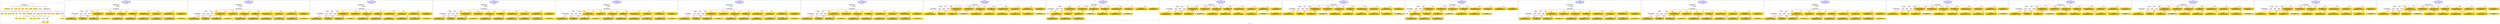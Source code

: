 digraph n0 {
fontcolor="blue"
remincross="true"
label="s21-s-met.json"
subgraph cluster_0 {
label="1-correct model"
n2[style="filled",color="white",fillcolor="lightgray",label="CulturalHeritageObject1"];
n3[shape="plaintext",style="filled",fillcolor="gold",label="dateOfEndOfCreation"];
n4[style="filled",color="white",fillcolor="lightgray",label="Person1"];
n5[shape="plaintext",style="filled",fillcolor="gold",label="dimensions"];
n6[shape="plaintext",style="filled",fillcolor="gold",label="medium"];
n7[shape="plaintext",style="filled",fillcolor="gold",label="creditLine"];
n8[shape="plaintext",style="filled",fillcolor="gold",label="provenance"];
n9[shape="plaintext",style="filled",fillcolor="gold",label="artworkTitle"];
n10[shape="plaintext",style="filled",fillcolor="gold",label="accessionNumber"];
n11[style="filled",color="white",fillcolor="lightgray",label="Concept1"];
n12[style="filled",color="white",fillcolor="lightgray",label="CulturalHeritageObject2"];
n13[shape="plaintext",style="filled",fillcolor="gold",label="dateOfEndOfCreation"];
n14[style="filled",color="white",fillcolor="lightgray",label="Person2"];
n15[shape="plaintext",style="filled",fillcolor="gold",label="dimensions"];
n16[shape="plaintext",style="filled",fillcolor="gold",label="medium"];
n17[shape="plaintext",style="filled",fillcolor="gold",label="creditLine"];
n18[shape="plaintext",style="filled",fillcolor="gold",label="provenance"];
n19[shape="plaintext",style="filled",fillcolor="gold",label="artworkTitle"];
n20[shape="plaintext",style="filled",fillcolor="gold",label="accessionNumber"];
n21[style="filled",color="white",fillcolor="lightgray",label="Concept2"];
n22[shape="plaintext",style="filled",fillcolor="gold",label="nationality"];
n23[shape="plaintext",style="filled",fillcolor="gold",label="birthDate"];
n24[shape="plaintext",style="filled",fillcolor="gold",label="deathDate"];
n25[shape="plaintext",style="filled",fillcolor="gold",label="artistName"];
n26[style="filled",color="white",fillcolor="lightgray",label="Place2"];
n27[style="filled",color="white",fillcolor="lightgray",label="Place1"];
n28[shape="plaintext",style="filled",fillcolor="gold",label="nationality"];
n29[shape="plaintext",style="filled",fillcolor="gold",label="birthDate"];
n30[shape="plaintext",style="filled",fillcolor="gold",label="deathDate"];
n31[shape="plaintext",style="filled",fillcolor="gold",label="artistName"];
n32[style="filled",color="white",fillcolor="lightgray",label="Place3"];
n33[style="filled",color="white",fillcolor="lightgray",label="Place4"];
n34[shape="plaintext",style="filled",fillcolor="gold",label="deathPlace"];
n35[shape="plaintext",style="filled",fillcolor="gold",label="birthPlace"];
n36[shape="plaintext",style="filled",fillcolor="gold",label="birthPlace"];
n37[shape="plaintext",style="filled",fillcolor="gold",label="deathPlace"];
n38[shape="plaintext",style="filled",fillcolor="gold",label="classification"];
n39[shape="plaintext",style="filled",fillcolor="gold",label="classification"];
}
subgraph cluster_1 {
label="candidate 0\nlink coherence:0.7391304347826086\nnode coherence:0.7391304347826086\nconfidence:0.5022219577438662\nmapping score:0.5341545012125287\ncost:418.9999\n-precision:0.39-recall:0.24"
n41[style="filled",color="white",fillcolor="lightgray",label="CulturalHeritageObject1"];
n42[style="filled",color="white",fillcolor="lightgray",label="CulturalHeritageObject2"];
n43[style="filled",color="white",fillcolor="lightgray",label="Person1"];
n44[style="filled",color="white",fillcolor="lightgray",label="Concept1"];
n45[style="filled",color="white",fillcolor="lightgray",label="Concept2"];
n46[style="filled",color="white",fillcolor="lightgray",label="EuropeanaAggregation1"];
n47[shape="plaintext",style="filled",fillcolor="gold",label="dateOfEndOfCreation\n[CulturalHeritageObject,accessionNumber,0.282]\n[CulturalHeritageObject,extent,0.262]\n[Person,dateOfDeath,0.238]\n[CulturalHeritageObject,created,0.218]"];
n48[shape="plaintext",style="filled",fillcolor="gold",label="birthDate\n[Person,dateOfDeath,0.566]\n[CulturalHeritageObject,created,0.245]\n[CulturalHeritageObject,accessionNumber,0.142]\n[CulturalHeritageObject,provenance,0.047]"];
n49[shape="plaintext",style="filled",fillcolor="gold",label="artworkTitle\n[CulturalHeritageObject,description,0.852]\n[CulturalHeritageObject,title,0.079]\n[CulturalHeritageObject,provenance,0.054]\n[Document,classLink,0.014]"];
n50[shape="plaintext",style="filled",fillcolor="gold",label="dimensions\n[CulturalHeritageObject,extent,0.942]\n[Person,nameOfThePerson,0.029]\n[Person,dateOfBirth,0.016]\n[Person,dateOfDeath,0.013]"];
n51[shape="plaintext",style="filled",fillcolor="gold",label="birthPlace\n[Person,nameOfThePerson,0.534]\n[CulturalHeritageObject,provenance,0.298]\n[CulturalHeritageObject,accessionNumber,0.117]\n[CulturalHeritageObject,title,0.051]"];
n52[shape="plaintext",style="filled",fillcolor="gold",label="birthDate\n[Person,dateOfDeath,0.566]\n[CulturalHeritageObject,created,0.245]\n[CulturalHeritageObject,accessionNumber,0.142]\n[CulturalHeritageObject,provenance,0.047]"];
n53[shape="plaintext",style="filled",fillcolor="gold",label="medium\n[CulturalHeritageObject,medium,0.648]\n[CulturalHeritageObject,provenance,0.12]\n[Concept,prefLabel,0.118]\n[CulturalHeritageObject,description,0.114]"];
n54[shape="plaintext",style="filled",fillcolor="gold",label="classification\n[Concept,prefLabel,0.914]\n[CulturalHeritageObject,description,0.086]"];
n55[shape="plaintext",style="filled",fillcolor="gold",label="medium\n[CulturalHeritageObject,medium,0.648]\n[CulturalHeritageObject,provenance,0.12]\n[Concept,prefLabel,0.118]\n[CulturalHeritageObject,description,0.114]"];
n56[shape="plaintext",style="filled",fillcolor="gold",label="nationality\n[Person,countryAssociatedWithThePerson,0.743]\n[Concept,prefLabel,0.152]\n[CulturalHeritageObject,description,0.055]\n[CulturalHeritageObject,provenance,0.05]"];
n57[shape="plaintext",style="filled",fillcolor="gold",label="classification\n[Concept,prefLabel,0.914]\n[CulturalHeritageObject,description,0.086]"];
n58[shape="plaintext",style="filled",fillcolor="gold",label="dimensions\n[CulturalHeritageObject,extent,0.942]\n[Person,nameOfThePerson,0.029]\n[Person,dateOfBirth,0.016]\n[Person,dateOfDeath,0.013]"];
n59[shape="plaintext",style="filled",fillcolor="gold",label="creditLine\n[CulturalHeritageObject,provenance,0.542]\n[CulturalHeritageObject,rights,0.235]\n[CulturalHeritageObject,accessionNumber,0.164]\n[WebResource,classLink,0.058]"];
n60[shape="plaintext",style="filled",fillcolor="gold",label="nationality\n[Person,countryAssociatedWithThePerson,0.743]\n[Concept,prefLabel,0.152]\n[CulturalHeritageObject,description,0.055]\n[CulturalHeritageObject,provenance,0.05]"];
n61[shape="plaintext",style="filled",fillcolor="gold",label="creditLine\n[CulturalHeritageObject,provenance,0.766]\n[Document,classLink,0.091]\n[WebResource,classLink,0.083]\n[Person,nameOfThePerson,0.06]"];
n62[shape="plaintext",style="filled",fillcolor="gold",label="dateOfEndOfCreation\n[CulturalHeritageObject,created,0.318]\n[Person,dateOfDeath,0.3]\n[CulturalHeritageObject,accessionNumber,0.276]\n[CulturalHeritageObject,provenance,0.106]"];
n63[shape="plaintext",style="filled",fillcolor="gold",label="artworkTitle\n[CulturalHeritageObject,description,0.581]\n[Document,classLink,0.177]\n[CulturalHeritageObject,rightsHolder,0.132]\n[Concept,prefLabel,0.109]"];
n64[shape="plaintext",style="filled",fillcolor="gold",label="birthPlace\n[Person,nameOfThePerson,0.534]\n[CulturalHeritageObject,provenance,0.298]\n[CulturalHeritageObject,accessionNumber,0.117]\n[CulturalHeritageObject,title,0.051]"];
}
subgraph cluster_2 {
label="candidate 1\nlink coherence:0.7391304347826086\nnode coherence:0.7391304347826086\nconfidence:0.49646579741898045\nmapping score:0.5322357811042334\ncost:418.9999\n-precision:0.39-recall:0.24"
n66[style="filled",color="white",fillcolor="lightgray",label="CulturalHeritageObject1"];
n67[style="filled",color="white",fillcolor="lightgray",label="CulturalHeritageObject2"];
n68[style="filled",color="white",fillcolor="lightgray",label="Person1"];
n69[style="filled",color="white",fillcolor="lightgray",label="Concept1"];
n70[style="filled",color="white",fillcolor="lightgray",label="Concept2"];
n71[style="filled",color="white",fillcolor="lightgray",label="EuropeanaAggregation1"];
n72[shape="plaintext",style="filled",fillcolor="gold",label="dateOfEndOfCreation\n[CulturalHeritageObject,accessionNumber,0.282]\n[CulturalHeritageObject,extent,0.262]\n[Person,dateOfDeath,0.238]\n[CulturalHeritageObject,created,0.218]"];
n73[shape="plaintext",style="filled",fillcolor="gold",label="birthDate\n[Person,dateOfDeath,0.566]\n[CulturalHeritageObject,created,0.245]\n[CulturalHeritageObject,accessionNumber,0.142]\n[CulturalHeritageObject,provenance,0.047]"];
n74[shape="plaintext",style="filled",fillcolor="gold",label="artworkTitle\n[CulturalHeritageObject,description,0.852]\n[CulturalHeritageObject,title,0.079]\n[CulturalHeritageObject,provenance,0.054]\n[Document,classLink,0.014]"];
n75[shape="plaintext",style="filled",fillcolor="gold",label="dimensions\n[CulturalHeritageObject,extent,0.942]\n[Person,nameOfThePerson,0.029]\n[Person,dateOfBirth,0.016]\n[Person,dateOfDeath,0.013]"];
n76[shape="plaintext",style="filled",fillcolor="gold",label="birthPlace\n[Person,nameOfThePerson,0.534]\n[CulturalHeritageObject,provenance,0.298]\n[CulturalHeritageObject,accessionNumber,0.117]\n[CulturalHeritageObject,title,0.051]"];
n77[shape="plaintext",style="filled",fillcolor="gold",label="birthDate\n[Person,dateOfDeath,0.566]\n[CulturalHeritageObject,created,0.245]\n[CulturalHeritageObject,accessionNumber,0.142]\n[CulturalHeritageObject,provenance,0.047]"];
n78[shape="plaintext",style="filled",fillcolor="gold",label="medium\n[CulturalHeritageObject,medium,0.648]\n[CulturalHeritageObject,provenance,0.12]\n[Concept,prefLabel,0.118]\n[CulturalHeritageObject,description,0.114]"];
n79[shape="plaintext",style="filled",fillcolor="gold",label="classification\n[Concept,prefLabel,0.914]\n[CulturalHeritageObject,description,0.086]"];
n80[shape="plaintext",style="filled",fillcolor="gold",label="medium\n[CulturalHeritageObject,medium,0.648]\n[CulturalHeritageObject,provenance,0.12]\n[Concept,prefLabel,0.118]\n[CulturalHeritageObject,description,0.114]"];
n81[shape="plaintext",style="filled",fillcolor="gold",label="nationality\n[Person,countryAssociatedWithThePerson,0.743]\n[Concept,prefLabel,0.152]\n[CulturalHeritageObject,description,0.055]\n[CulturalHeritageObject,provenance,0.05]"];
n82[shape="plaintext",style="filled",fillcolor="gold",label="classification\n[Concept,prefLabel,0.914]\n[CulturalHeritageObject,description,0.086]"];
n83[shape="plaintext",style="filled",fillcolor="gold",label="dimensions\n[CulturalHeritageObject,extent,0.942]\n[Person,nameOfThePerson,0.029]\n[Person,dateOfBirth,0.016]\n[Person,dateOfDeath,0.013]"];
n84[shape="plaintext",style="filled",fillcolor="gold",label="creditLine\n[CulturalHeritageObject,provenance,0.542]\n[CulturalHeritageObject,rights,0.235]\n[CulturalHeritageObject,accessionNumber,0.164]\n[WebResource,classLink,0.058]"];
n85[shape="plaintext",style="filled",fillcolor="gold",label="nationality\n[Person,countryAssociatedWithThePerson,0.743]\n[Concept,prefLabel,0.152]\n[CulturalHeritageObject,description,0.055]\n[CulturalHeritageObject,provenance,0.05]"];
n86[shape="plaintext",style="filled",fillcolor="gold",label="creditLine\n[CulturalHeritageObject,provenance,0.766]\n[Document,classLink,0.091]\n[WebResource,classLink,0.083]\n[Person,nameOfThePerson,0.06]"];
n87[shape="plaintext",style="filled",fillcolor="gold",label="dateOfEndOfCreation\n[CulturalHeritageObject,created,0.318]\n[Person,dateOfDeath,0.3]\n[CulturalHeritageObject,accessionNumber,0.276]\n[CulturalHeritageObject,provenance,0.106]"];
n88[shape="plaintext",style="filled",fillcolor="gold",label="artworkTitle\n[CulturalHeritageObject,description,0.581]\n[Document,classLink,0.177]\n[CulturalHeritageObject,rightsHolder,0.132]\n[Concept,prefLabel,0.109]"];
n89[shape="plaintext",style="filled",fillcolor="gold",label="birthPlace\n[Person,nameOfThePerson,0.534]\n[CulturalHeritageObject,provenance,0.298]\n[CulturalHeritageObject,accessionNumber,0.117]\n[CulturalHeritageObject,title,0.051]"];
}
subgraph cluster_3 {
label="candidate 10\nlink coherence:0.6956521739130435\nnode coherence:0.7391304347826086\nconfidence:0.5022219577438662\nmapping score:0.5341545012125287\ncost:418.99989\n-precision:0.43-recall:0.27"
n91[style="filled",color="white",fillcolor="lightgray",label="CulturalHeritageObject1"];
n92[style="filled",color="white",fillcolor="lightgray",label="CulturalHeritageObject2"];
n93[style="filled",color="white",fillcolor="lightgray",label="Person1"];
n94[style="filled",color="white",fillcolor="lightgray",label="Concept1"];
n95[style="filled",color="white",fillcolor="lightgray",label="Concept2"];
n96[style="filled",color="white",fillcolor="lightgray",label="EuropeanaAggregation1"];
n97[shape="plaintext",style="filled",fillcolor="gold",label="dateOfEndOfCreation\n[CulturalHeritageObject,accessionNumber,0.282]\n[CulturalHeritageObject,extent,0.262]\n[Person,dateOfDeath,0.238]\n[CulturalHeritageObject,created,0.218]"];
n98[shape="plaintext",style="filled",fillcolor="gold",label="birthDate\n[Person,dateOfDeath,0.566]\n[CulturalHeritageObject,created,0.245]\n[CulturalHeritageObject,accessionNumber,0.142]\n[CulturalHeritageObject,provenance,0.047]"];
n99[shape="plaintext",style="filled",fillcolor="gold",label="artworkTitle\n[CulturalHeritageObject,description,0.852]\n[CulturalHeritageObject,title,0.079]\n[CulturalHeritageObject,provenance,0.054]\n[Document,classLink,0.014]"];
n100[shape="plaintext",style="filled",fillcolor="gold",label="dimensions\n[CulturalHeritageObject,extent,0.942]\n[Person,nameOfThePerson,0.029]\n[Person,dateOfBirth,0.016]\n[Person,dateOfDeath,0.013]"];
n101[shape="plaintext",style="filled",fillcolor="gold",label="birthPlace\n[Person,nameOfThePerson,0.534]\n[CulturalHeritageObject,provenance,0.298]\n[CulturalHeritageObject,accessionNumber,0.117]\n[CulturalHeritageObject,title,0.051]"];
n102[shape="plaintext",style="filled",fillcolor="gold",label="birthDate\n[Person,dateOfDeath,0.566]\n[CulturalHeritageObject,created,0.245]\n[CulturalHeritageObject,accessionNumber,0.142]\n[CulturalHeritageObject,provenance,0.047]"];
n103[shape="plaintext",style="filled",fillcolor="gold",label="medium\n[CulturalHeritageObject,medium,0.648]\n[CulturalHeritageObject,provenance,0.12]\n[Concept,prefLabel,0.118]\n[CulturalHeritageObject,description,0.114]"];
n104[shape="plaintext",style="filled",fillcolor="gold",label="classification\n[Concept,prefLabel,0.914]\n[CulturalHeritageObject,description,0.086]"];
n105[shape="plaintext",style="filled",fillcolor="gold",label="medium\n[CulturalHeritageObject,medium,0.648]\n[CulturalHeritageObject,provenance,0.12]\n[Concept,prefLabel,0.118]\n[CulturalHeritageObject,description,0.114]"];
n106[shape="plaintext",style="filled",fillcolor="gold",label="nationality\n[Person,countryAssociatedWithThePerson,0.743]\n[Concept,prefLabel,0.152]\n[CulturalHeritageObject,description,0.055]\n[CulturalHeritageObject,provenance,0.05]"];
n107[shape="plaintext",style="filled",fillcolor="gold",label="classification\n[Concept,prefLabel,0.914]\n[CulturalHeritageObject,description,0.086]"];
n108[shape="plaintext",style="filled",fillcolor="gold",label="dimensions\n[CulturalHeritageObject,extent,0.942]\n[Person,nameOfThePerson,0.029]\n[Person,dateOfBirth,0.016]\n[Person,dateOfDeath,0.013]"];
n109[shape="plaintext",style="filled",fillcolor="gold",label="creditLine\n[CulturalHeritageObject,provenance,0.542]\n[CulturalHeritageObject,rights,0.235]\n[CulturalHeritageObject,accessionNumber,0.164]\n[WebResource,classLink,0.058]"];
n110[shape="plaintext",style="filled",fillcolor="gold",label="nationality\n[Person,countryAssociatedWithThePerson,0.743]\n[Concept,prefLabel,0.152]\n[CulturalHeritageObject,description,0.055]\n[CulturalHeritageObject,provenance,0.05]"];
n111[shape="plaintext",style="filled",fillcolor="gold",label="creditLine\n[CulturalHeritageObject,provenance,0.766]\n[Document,classLink,0.091]\n[WebResource,classLink,0.083]\n[Person,nameOfThePerson,0.06]"];
n112[shape="plaintext",style="filled",fillcolor="gold",label="dateOfEndOfCreation\n[CulturalHeritageObject,created,0.318]\n[Person,dateOfDeath,0.3]\n[CulturalHeritageObject,accessionNumber,0.276]\n[CulturalHeritageObject,provenance,0.106]"];
n113[shape="plaintext",style="filled",fillcolor="gold",label="artworkTitle\n[CulturalHeritageObject,description,0.581]\n[Document,classLink,0.177]\n[CulturalHeritageObject,rightsHolder,0.132]\n[Concept,prefLabel,0.109]"];
n114[shape="plaintext",style="filled",fillcolor="gold",label="birthPlace\n[Person,nameOfThePerson,0.534]\n[CulturalHeritageObject,provenance,0.298]\n[CulturalHeritageObject,accessionNumber,0.117]\n[CulturalHeritageObject,title,0.051]"];
}
subgraph cluster_4 {
label="candidate 11\nlink coherence:0.6956521739130435\nnode coherence:0.7391304347826086\nconfidence:0.49646579741898045\nmapping score:0.5322357811042334\ncost:418.99989\n-precision:0.43-recall:0.27"
n116[style="filled",color="white",fillcolor="lightgray",label="CulturalHeritageObject1"];
n117[style="filled",color="white",fillcolor="lightgray",label="CulturalHeritageObject2"];
n118[style="filled",color="white",fillcolor="lightgray",label="Person1"];
n119[style="filled",color="white",fillcolor="lightgray",label="Concept1"];
n120[style="filled",color="white",fillcolor="lightgray",label="Concept2"];
n121[style="filled",color="white",fillcolor="lightgray",label="EuropeanaAggregation1"];
n122[shape="plaintext",style="filled",fillcolor="gold",label="dateOfEndOfCreation\n[CulturalHeritageObject,accessionNumber,0.282]\n[CulturalHeritageObject,extent,0.262]\n[Person,dateOfDeath,0.238]\n[CulturalHeritageObject,created,0.218]"];
n123[shape="plaintext",style="filled",fillcolor="gold",label="birthDate\n[Person,dateOfDeath,0.566]\n[CulturalHeritageObject,created,0.245]\n[CulturalHeritageObject,accessionNumber,0.142]\n[CulturalHeritageObject,provenance,0.047]"];
n124[shape="plaintext",style="filled",fillcolor="gold",label="artworkTitle\n[CulturalHeritageObject,description,0.852]\n[CulturalHeritageObject,title,0.079]\n[CulturalHeritageObject,provenance,0.054]\n[Document,classLink,0.014]"];
n125[shape="plaintext",style="filled",fillcolor="gold",label="dimensions\n[CulturalHeritageObject,extent,0.942]\n[Person,nameOfThePerson,0.029]\n[Person,dateOfBirth,0.016]\n[Person,dateOfDeath,0.013]"];
n126[shape="plaintext",style="filled",fillcolor="gold",label="birthPlace\n[Person,nameOfThePerson,0.534]\n[CulturalHeritageObject,provenance,0.298]\n[CulturalHeritageObject,accessionNumber,0.117]\n[CulturalHeritageObject,title,0.051]"];
n127[shape="plaintext",style="filled",fillcolor="gold",label="birthDate\n[Person,dateOfDeath,0.566]\n[CulturalHeritageObject,created,0.245]\n[CulturalHeritageObject,accessionNumber,0.142]\n[CulturalHeritageObject,provenance,0.047]"];
n128[shape="plaintext",style="filled",fillcolor="gold",label="medium\n[CulturalHeritageObject,medium,0.648]\n[CulturalHeritageObject,provenance,0.12]\n[Concept,prefLabel,0.118]\n[CulturalHeritageObject,description,0.114]"];
n129[shape="plaintext",style="filled",fillcolor="gold",label="classification\n[Concept,prefLabel,0.914]\n[CulturalHeritageObject,description,0.086]"];
n130[shape="plaintext",style="filled",fillcolor="gold",label="medium\n[CulturalHeritageObject,medium,0.648]\n[CulturalHeritageObject,provenance,0.12]\n[Concept,prefLabel,0.118]\n[CulturalHeritageObject,description,0.114]"];
n131[shape="plaintext",style="filled",fillcolor="gold",label="nationality\n[Person,countryAssociatedWithThePerson,0.743]\n[Concept,prefLabel,0.152]\n[CulturalHeritageObject,description,0.055]\n[CulturalHeritageObject,provenance,0.05]"];
n132[shape="plaintext",style="filled",fillcolor="gold",label="classification\n[Concept,prefLabel,0.914]\n[CulturalHeritageObject,description,0.086]"];
n133[shape="plaintext",style="filled",fillcolor="gold",label="dimensions\n[CulturalHeritageObject,extent,0.942]\n[Person,nameOfThePerson,0.029]\n[Person,dateOfBirth,0.016]\n[Person,dateOfDeath,0.013]"];
n134[shape="plaintext",style="filled",fillcolor="gold",label="creditLine\n[CulturalHeritageObject,provenance,0.542]\n[CulturalHeritageObject,rights,0.235]\n[CulturalHeritageObject,accessionNumber,0.164]\n[WebResource,classLink,0.058]"];
n135[shape="plaintext",style="filled",fillcolor="gold",label="nationality\n[Person,countryAssociatedWithThePerson,0.743]\n[Concept,prefLabel,0.152]\n[CulturalHeritageObject,description,0.055]\n[CulturalHeritageObject,provenance,0.05]"];
n136[shape="plaintext",style="filled",fillcolor="gold",label="creditLine\n[CulturalHeritageObject,provenance,0.766]\n[Document,classLink,0.091]\n[WebResource,classLink,0.083]\n[Person,nameOfThePerson,0.06]"];
n137[shape="plaintext",style="filled",fillcolor="gold",label="dateOfEndOfCreation\n[CulturalHeritageObject,created,0.318]\n[Person,dateOfDeath,0.3]\n[CulturalHeritageObject,accessionNumber,0.276]\n[CulturalHeritageObject,provenance,0.106]"];
n138[shape="plaintext",style="filled",fillcolor="gold",label="artworkTitle\n[CulturalHeritageObject,description,0.581]\n[Document,classLink,0.177]\n[CulturalHeritageObject,rightsHolder,0.132]\n[Concept,prefLabel,0.109]"];
n139[shape="plaintext",style="filled",fillcolor="gold",label="birthPlace\n[Person,nameOfThePerson,0.534]\n[CulturalHeritageObject,provenance,0.298]\n[CulturalHeritageObject,accessionNumber,0.117]\n[CulturalHeritageObject,title,0.051]"];
}
subgraph cluster_5 {
label="candidate 12\nlink coherence:0.6956521739130435\nnode coherence:0.7391304347826086\nconfidence:0.49632532786486866\nmapping score:0.5321889579195295\ncost:418.99989\n-precision:0.48-recall:0.3"
n141[style="filled",color="white",fillcolor="lightgray",label="CulturalHeritageObject1"];
n142[style="filled",color="white",fillcolor="lightgray",label="CulturalHeritageObject2"];
n143[style="filled",color="white",fillcolor="lightgray",label="Person1"];
n144[style="filled",color="white",fillcolor="lightgray",label="Concept1"];
n145[style="filled",color="white",fillcolor="lightgray",label="Concept2"];
n146[style="filled",color="white",fillcolor="lightgray",label="EuropeanaAggregation1"];
n147[shape="plaintext",style="filled",fillcolor="gold",label="dateOfEndOfCreation\n[CulturalHeritageObject,created,0.318]\n[Person,dateOfDeath,0.3]\n[CulturalHeritageObject,accessionNumber,0.276]\n[CulturalHeritageObject,provenance,0.106]"];
n148[shape="plaintext",style="filled",fillcolor="gold",label="birthDate\n[Person,dateOfDeath,0.566]\n[CulturalHeritageObject,created,0.245]\n[CulturalHeritageObject,accessionNumber,0.142]\n[CulturalHeritageObject,provenance,0.047]"];
n149[shape="plaintext",style="filled",fillcolor="gold",label="artworkTitle\n[CulturalHeritageObject,description,0.852]\n[CulturalHeritageObject,title,0.079]\n[CulturalHeritageObject,provenance,0.054]\n[Document,classLink,0.014]"];
n150[shape="plaintext",style="filled",fillcolor="gold",label="dimensions\n[CulturalHeritageObject,extent,0.942]\n[Person,nameOfThePerson,0.029]\n[Person,dateOfBirth,0.016]\n[Person,dateOfDeath,0.013]"];
n151[shape="plaintext",style="filled",fillcolor="gold",label="birthPlace\n[Person,nameOfThePerson,0.534]\n[CulturalHeritageObject,provenance,0.298]\n[CulturalHeritageObject,accessionNumber,0.117]\n[CulturalHeritageObject,title,0.051]"];
n152[shape="plaintext",style="filled",fillcolor="gold",label="birthDate\n[Person,dateOfDeath,0.566]\n[CulturalHeritageObject,created,0.245]\n[CulturalHeritageObject,accessionNumber,0.142]\n[CulturalHeritageObject,provenance,0.047]"];
n153[shape="plaintext",style="filled",fillcolor="gold",label="medium\n[CulturalHeritageObject,medium,0.648]\n[CulturalHeritageObject,provenance,0.12]\n[Concept,prefLabel,0.118]\n[CulturalHeritageObject,description,0.114]"];
n154[shape="plaintext",style="filled",fillcolor="gold",label="classification\n[Concept,prefLabel,0.914]\n[CulturalHeritageObject,description,0.086]"];
n155[shape="plaintext",style="filled",fillcolor="gold",label="medium\n[CulturalHeritageObject,medium,0.648]\n[CulturalHeritageObject,provenance,0.12]\n[Concept,prefLabel,0.118]\n[CulturalHeritageObject,description,0.114]"];
n156[shape="plaintext",style="filled",fillcolor="gold",label="nationality\n[Person,countryAssociatedWithThePerson,0.743]\n[Concept,prefLabel,0.152]\n[CulturalHeritageObject,description,0.055]\n[CulturalHeritageObject,provenance,0.05]"];
n157[shape="plaintext",style="filled",fillcolor="gold",label="classification\n[Concept,prefLabel,0.914]\n[CulturalHeritageObject,description,0.086]"];
n158[shape="plaintext",style="filled",fillcolor="gold",label="dimensions\n[CulturalHeritageObject,extent,0.942]\n[Person,nameOfThePerson,0.029]\n[Person,dateOfBirth,0.016]\n[Person,dateOfDeath,0.013]"];
n159[shape="plaintext",style="filled",fillcolor="gold",label="creditLine\n[CulturalHeritageObject,provenance,0.542]\n[CulturalHeritageObject,rights,0.235]\n[CulturalHeritageObject,accessionNumber,0.164]\n[WebResource,classLink,0.058]"];
n160[shape="plaintext",style="filled",fillcolor="gold",label="nationality\n[Person,countryAssociatedWithThePerson,0.743]\n[Concept,prefLabel,0.152]\n[CulturalHeritageObject,description,0.055]\n[CulturalHeritageObject,provenance,0.05]"];
n161[shape="plaintext",style="filled",fillcolor="gold",label="creditLine\n[CulturalHeritageObject,provenance,0.766]\n[Document,classLink,0.091]\n[WebResource,classLink,0.083]\n[Person,nameOfThePerson,0.06]"];
n162[shape="plaintext",style="filled",fillcolor="gold",label="dateOfEndOfCreation\n[CulturalHeritageObject,accessionNumber,0.282]\n[CulturalHeritageObject,extent,0.262]\n[Person,dateOfDeath,0.238]\n[CulturalHeritageObject,created,0.218]"];
n163[shape="plaintext",style="filled",fillcolor="gold",label="artworkTitle\n[CulturalHeritageObject,description,0.581]\n[Document,classLink,0.177]\n[CulturalHeritageObject,rightsHolder,0.132]\n[Concept,prefLabel,0.109]"];
n164[shape="plaintext",style="filled",fillcolor="gold",label="birthPlace\n[Person,nameOfThePerson,0.534]\n[CulturalHeritageObject,provenance,0.298]\n[CulturalHeritageObject,accessionNumber,0.117]\n[CulturalHeritageObject,title,0.051]"];
}
subgraph cluster_6 {
label="candidate 13\nlink coherence:0.6956521739130435\nnode coherence:0.7391304347826086\nconfidence:0.4912237557060479\nmapping score:0.5304884338665893\ncost:418.99989\n-precision:0.43-recall:0.27"
n166[style="filled",color="white",fillcolor="lightgray",label="CulturalHeritageObject1"];
n167[style="filled",color="white",fillcolor="lightgray",label="CulturalHeritageObject2"];
n168[style="filled",color="white",fillcolor="lightgray",label="Person1"];
n169[style="filled",color="white",fillcolor="lightgray",label="Concept1"];
n170[style="filled",color="white",fillcolor="lightgray",label="Concept2"];
n171[style="filled",color="white",fillcolor="lightgray",label="EuropeanaAggregation1"];
n172[shape="plaintext",style="filled",fillcolor="gold",label="dateOfEndOfCreation\n[CulturalHeritageObject,accessionNumber,0.282]\n[CulturalHeritageObject,extent,0.262]\n[Person,dateOfDeath,0.238]\n[CulturalHeritageObject,created,0.218]"];
n173[shape="plaintext",style="filled",fillcolor="gold",label="birthDate\n[Person,dateOfDeath,0.566]\n[CulturalHeritageObject,created,0.245]\n[CulturalHeritageObject,accessionNumber,0.142]\n[CulturalHeritageObject,provenance,0.047]"];
n174[shape="plaintext",style="filled",fillcolor="gold",label="artworkTitle\n[CulturalHeritageObject,description,0.852]\n[CulturalHeritageObject,title,0.079]\n[CulturalHeritageObject,provenance,0.054]\n[Document,classLink,0.014]"];
n175[shape="plaintext",style="filled",fillcolor="gold",label="dimensions\n[CulturalHeritageObject,extent,0.942]\n[Person,nameOfThePerson,0.029]\n[Person,dateOfBirth,0.016]\n[Person,dateOfDeath,0.013]"];
n176[shape="plaintext",style="filled",fillcolor="gold",label="birthPlace\n[Person,nameOfThePerson,0.534]\n[CulturalHeritageObject,provenance,0.298]\n[CulturalHeritageObject,accessionNumber,0.117]\n[CulturalHeritageObject,title,0.051]"];
n177[shape="plaintext",style="filled",fillcolor="gold",label="birthDate\n[Person,dateOfDeath,0.566]\n[CulturalHeritageObject,created,0.245]\n[CulturalHeritageObject,accessionNumber,0.142]\n[CulturalHeritageObject,provenance,0.047]"];
n178[shape="plaintext",style="filled",fillcolor="gold",label="medium\n[CulturalHeritageObject,medium,0.648]\n[CulturalHeritageObject,provenance,0.12]\n[Concept,prefLabel,0.118]\n[CulturalHeritageObject,description,0.114]"];
n179[shape="plaintext",style="filled",fillcolor="gold",label="classification\n[Concept,prefLabel,0.914]\n[CulturalHeritageObject,description,0.086]"];
n180[shape="plaintext",style="filled",fillcolor="gold",label="medium\n[CulturalHeritageObject,medium,0.648]\n[CulturalHeritageObject,provenance,0.12]\n[Concept,prefLabel,0.118]\n[CulturalHeritageObject,description,0.114]"];
n181[shape="plaintext",style="filled",fillcolor="gold",label="nationality\n[Person,countryAssociatedWithThePerson,0.743]\n[Concept,prefLabel,0.152]\n[CulturalHeritageObject,description,0.055]\n[CulturalHeritageObject,provenance,0.05]"];
n182[shape="plaintext",style="filled",fillcolor="gold",label="classification\n[Concept,prefLabel,0.914]\n[CulturalHeritageObject,description,0.086]"];
n183[shape="plaintext",style="filled",fillcolor="gold",label="dimensions\n[CulturalHeritageObject,extent,0.942]\n[Person,nameOfThePerson,0.029]\n[Person,dateOfBirth,0.016]\n[Person,dateOfDeath,0.013]"];
n184[shape="plaintext",style="filled",fillcolor="gold",label="creditLine\n[CulturalHeritageObject,provenance,0.542]\n[CulturalHeritageObject,rights,0.235]\n[CulturalHeritageObject,accessionNumber,0.164]\n[WebResource,classLink,0.058]"];
n185[shape="plaintext",style="filled",fillcolor="gold",label="nationality\n[Person,countryAssociatedWithThePerson,0.743]\n[Concept,prefLabel,0.152]\n[CulturalHeritageObject,description,0.055]\n[CulturalHeritageObject,provenance,0.05]"];
n186[shape="plaintext",style="filled",fillcolor="gold",label="creditLine\n[CulturalHeritageObject,provenance,0.766]\n[Document,classLink,0.091]\n[WebResource,classLink,0.083]\n[Person,nameOfThePerson,0.06]"];
n187[shape="plaintext",style="filled",fillcolor="gold",label="dateOfEndOfCreation\n[CulturalHeritageObject,created,0.318]\n[Person,dateOfDeath,0.3]\n[CulturalHeritageObject,accessionNumber,0.276]\n[CulturalHeritageObject,provenance,0.106]"];
n188[shape="plaintext",style="filled",fillcolor="gold",label="artworkTitle\n[CulturalHeritageObject,description,0.581]\n[Document,classLink,0.177]\n[CulturalHeritageObject,rightsHolder,0.132]\n[Concept,prefLabel,0.109]"];
n189[shape="plaintext",style="filled",fillcolor="gold",label="birthPlace\n[Person,nameOfThePerson,0.534]\n[CulturalHeritageObject,provenance,0.298]\n[CulturalHeritageObject,accessionNumber,0.117]\n[CulturalHeritageObject,title,0.051]"];
}
subgraph cluster_7 {
label="candidate 14\nlink coherence:0.6956521739130435\nnode coherence:0.7391304347826086\nconfidence:0.49056916753998286\nmapping score:0.5302702378112342\ncost:418.99989\n-precision:0.48-recall:0.3"
n191[style="filled",color="white",fillcolor="lightgray",label="CulturalHeritageObject1"];
n192[style="filled",color="white",fillcolor="lightgray",label="CulturalHeritageObject2"];
n193[style="filled",color="white",fillcolor="lightgray",label="Person1"];
n194[style="filled",color="white",fillcolor="lightgray",label="Concept1"];
n195[style="filled",color="white",fillcolor="lightgray",label="Concept2"];
n196[style="filled",color="white",fillcolor="lightgray",label="EuropeanaAggregation1"];
n197[shape="plaintext",style="filled",fillcolor="gold",label="dateOfEndOfCreation\n[CulturalHeritageObject,created,0.318]\n[Person,dateOfDeath,0.3]\n[CulturalHeritageObject,accessionNumber,0.276]\n[CulturalHeritageObject,provenance,0.106]"];
n198[shape="plaintext",style="filled",fillcolor="gold",label="birthDate\n[Person,dateOfDeath,0.566]\n[CulturalHeritageObject,created,0.245]\n[CulturalHeritageObject,accessionNumber,0.142]\n[CulturalHeritageObject,provenance,0.047]"];
n199[shape="plaintext",style="filled",fillcolor="gold",label="artworkTitle\n[CulturalHeritageObject,description,0.852]\n[CulturalHeritageObject,title,0.079]\n[CulturalHeritageObject,provenance,0.054]\n[Document,classLink,0.014]"];
n200[shape="plaintext",style="filled",fillcolor="gold",label="dimensions\n[CulturalHeritageObject,extent,0.942]\n[Person,nameOfThePerson,0.029]\n[Person,dateOfBirth,0.016]\n[Person,dateOfDeath,0.013]"];
n201[shape="plaintext",style="filled",fillcolor="gold",label="birthPlace\n[Person,nameOfThePerson,0.534]\n[CulturalHeritageObject,provenance,0.298]\n[CulturalHeritageObject,accessionNumber,0.117]\n[CulturalHeritageObject,title,0.051]"];
n202[shape="plaintext",style="filled",fillcolor="gold",label="birthDate\n[Person,dateOfDeath,0.566]\n[CulturalHeritageObject,created,0.245]\n[CulturalHeritageObject,accessionNumber,0.142]\n[CulturalHeritageObject,provenance,0.047]"];
n203[shape="plaintext",style="filled",fillcolor="gold",label="medium\n[CulturalHeritageObject,medium,0.648]\n[CulturalHeritageObject,provenance,0.12]\n[Concept,prefLabel,0.118]\n[CulturalHeritageObject,description,0.114]"];
n204[shape="plaintext",style="filled",fillcolor="gold",label="classification\n[Concept,prefLabel,0.914]\n[CulturalHeritageObject,description,0.086]"];
n205[shape="plaintext",style="filled",fillcolor="gold",label="medium\n[CulturalHeritageObject,medium,0.648]\n[CulturalHeritageObject,provenance,0.12]\n[Concept,prefLabel,0.118]\n[CulturalHeritageObject,description,0.114]"];
n206[shape="plaintext",style="filled",fillcolor="gold",label="nationality\n[Person,countryAssociatedWithThePerson,0.743]\n[Concept,prefLabel,0.152]\n[CulturalHeritageObject,description,0.055]\n[CulturalHeritageObject,provenance,0.05]"];
n207[shape="plaintext",style="filled",fillcolor="gold",label="classification\n[Concept,prefLabel,0.914]\n[CulturalHeritageObject,description,0.086]"];
n208[shape="plaintext",style="filled",fillcolor="gold",label="dimensions\n[CulturalHeritageObject,extent,0.942]\n[Person,nameOfThePerson,0.029]\n[Person,dateOfBirth,0.016]\n[Person,dateOfDeath,0.013]"];
n209[shape="plaintext",style="filled",fillcolor="gold",label="creditLine\n[CulturalHeritageObject,provenance,0.542]\n[CulturalHeritageObject,rights,0.235]\n[CulturalHeritageObject,accessionNumber,0.164]\n[WebResource,classLink,0.058]"];
n210[shape="plaintext",style="filled",fillcolor="gold",label="nationality\n[Person,countryAssociatedWithThePerson,0.743]\n[Concept,prefLabel,0.152]\n[CulturalHeritageObject,description,0.055]\n[CulturalHeritageObject,provenance,0.05]"];
n211[shape="plaintext",style="filled",fillcolor="gold",label="creditLine\n[CulturalHeritageObject,provenance,0.766]\n[Document,classLink,0.091]\n[WebResource,classLink,0.083]\n[Person,nameOfThePerson,0.06]"];
n212[shape="plaintext",style="filled",fillcolor="gold",label="dateOfEndOfCreation\n[CulturalHeritageObject,accessionNumber,0.282]\n[CulturalHeritageObject,extent,0.262]\n[Person,dateOfDeath,0.238]\n[CulturalHeritageObject,created,0.218]"];
n213[shape="plaintext",style="filled",fillcolor="gold",label="artworkTitle\n[CulturalHeritageObject,description,0.581]\n[Document,classLink,0.177]\n[CulturalHeritageObject,rightsHolder,0.132]\n[Concept,prefLabel,0.109]"];
n214[shape="plaintext",style="filled",fillcolor="gold",label="birthPlace\n[Person,nameOfThePerson,0.534]\n[CulturalHeritageObject,provenance,0.298]\n[CulturalHeritageObject,accessionNumber,0.117]\n[CulturalHeritageObject,title,0.051]"];
}
subgraph cluster_8 {
label="candidate 15\nlink coherence:0.6818181818181818\nnode coherence:0.7391304347826086\nconfidence:0.5022219577438662\nmapping score:0.5341545012125287\ncost:417.99992\n-precision:0.45-recall:0.27"
n216[style="filled",color="white",fillcolor="lightgray",label="CulturalHeritageObject1"];
n217[style="filled",color="white",fillcolor="lightgray",label="CulturalHeritageObject2"];
n218[style="filled",color="white",fillcolor="lightgray",label="Person1"];
n219[style="filled",color="white",fillcolor="lightgray",label="Concept1"];
n220[style="filled",color="white",fillcolor="lightgray",label="Concept2"];
n221[shape="plaintext",style="filled",fillcolor="gold",label="dateOfEndOfCreation\n[CulturalHeritageObject,accessionNumber,0.282]\n[CulturalHeritageObject,extent,0.262]\n[Person,dateOfDeath,0.238]\n[CulturalHeritageObject,created,0.218]"];
n222[shape="plaintext",style="filled",fillcolor="gold",label="birthDate\n[Person,dateOfDeath,0.566]\n[CulturalHeritageObject,created,0.245]\n[CulturalHeritageObject,accessionNumber,0.142]\n[CulturalHeritageObject,provenance,0.047]"];
n223[shape="plaintext",style="filled",fillcolor="gold",label="artworkTitle\n[CulturalHeritageObject,description,0.852]\n[CulturalHeritageObject,title,0.079]\n[CulturalHeritageObject,provenance,0.054]\n[Document,classLink,0.014]"];
n224[shape="plaintext",style="filled",fillcolor="gold",label="dimensions\n[CulturalHeritageObject,extent,0.942]\n[Person,nameOfThePerson,0.029]\n[Person,dateOfBirth,0.016]\n[Person,dateOfDeath,0.013]"];
n225[shape="plaintext",style="filled",fillcolor="gold",label="birthPlace\n[Person,nameOfThePerson,0.534]\n[CulturalHeritageObject,provenance,0.298]\n[CulturalHeritageObject,accessionNumber,0.117]\n[CulturalHeritageObject,title,0.051]"];
n226[shape="plaintext",style="filled",fillcolor="gold",label="birthDate\n[Person,dateOfDeath,0.566]\n[CulturalHeritageObject,created,0.245]\n[CulturalHeritageObject,accessionNumber,0.142]\n[CulturalHeritageObject,provenance,0.047]"];
n227[shape="plaintext",style="filled",fillcolor="gold",label="medium\n[CulturalHeritageObject,medium,0.648]\n[CulturalHeritageObject,provenance,0.12]\n[Concept,prefLabel,0.118]\n[CulturalHeritageObject,description,0.114]"];
n228[shape="plaintext",style="filled",fillcolor="gold",label="classification\n[Concept,prefLabel,0.914]\n[CulturalHeritageObject,description,0.086]"];
n229[shape="plaintext",style="filled",fillcolor="gold",label="medium\n[CulturalHeritageObject,medium,0.648]\n[CulturalHeritageObject,provenance,0.12]\n[Concept,prefLabel,0.118]\n[CulturalHeritageObject,description,0.114]"];
n230[shape="plaintext",style="filled",fillcolor="gold",label="nationality\n[Person,countryAssociatedWithThePerson,0.743]\n[Concept,prefLabel,0.152]\n[CulturalHeritageObject,description,0.055]\n[CulturalHeritageObject,provenance,0.05]"];
n231[shape="plaintext",style="filled",fillcolor="gold",label="classification\n[Concept,prefLabel,0.914]\n[CulturalHeritageObject,description,0.086]"];
n232[shape="plaintext",style="filled",fillcolor="gold",label="dimensions\n[CulturalHeritageObject,extent,0.942]\n[Person,nameOfThePerson,0.029]\n[Person,dateOfBirth,0.016]\n[Person,dateOfDeath,0.013]"];
n233[shape="plaintext",style="filled",fillcolor="gold",label="creditLine\n[CulturalHeritageObject,provenance,0.542]\n[CulturalHeritageObject,rights,0.235]\n[CulturalHeritageObject,accessionNumber,0.164]\n[WebResource,classLink,0.058]"];
n234[shape="plaintext",style="filled",fillcolor="gold",label="nationality\n[Person,countryAssociatedWithThePerson,0.743]\n[Concept,prefLabel,0.152]\n[CulturalHeritageObject,description,0.055]\n[CulturalHeritageObject,provenance,0.05]"];
n235[shape="plaintext",style="filled",fillcolor="gold",label="creditLine\n[CulturalHeritageObject,provenance,0.766]\n[Document,classLink,0.091]\n[WebResource,classLink,0.083]\n[Person,nameOfThePerson,0.06]"];
n236[shape="plaintext",style="filled",fillcolor="gold",label="dateOfEndOfCreation\n[CulturalHeritageObject,created,0.318]\n[Person,dateOfDeath,0.3]\n[CulturalHeritageObject,accessionNumber,0.276]\n[CulturalHeritageObject,provenance,0.106]"];
n237[shape="plaintext",style="filled",fillcolor="gold",label="artworkTitle\n[CulturalHeritageObject,description,0.581]\n[Document,classLink,0.177]\n[CulturalHeritageObject,rightsHolder,0.132]\n[Concept,prefLabel,0.109]"];
n238[shape="plaintext",style="filled",fillcolor="gold",label="birthPlace\n[Person,nameOfThePerson,0.534]\n[CulturalHeritageObject,provenance,0.298]\n[CulturalHeritageObject,accessionNumber,0.117]\n[CulturalHeritageObject,title,0.051]"];
}
subgraph cluster_9 {
label="candidate 16\nlink coherence:0.6818181818181818\nnode coherence:0.7391304347826086\nconfidence:0.5022219577438662\nmapping score:0.5341545012125287\ncost:516.99998\n-precision:0.36-recall:0.22"
n240[style="filled",color="white",fillcolor="lightgray",label="CulturalHeritageObject1"];
n241[style="filled",color="white",fillcolor="lightgray",label="CulturalHeritageObject2"];
n242[style="filled",color="white",fillcolor="lightgray",label="Concept1"];
n243[style="filled",color="white",fillcolor="lightgray",label="Concept2"];
n244[style="filled",color="white",fillcolor="lightgray",label="Person1"];
n245[shape="plaintext",style="filled",fillcolor="gold",label="dateOfEndOfCreation\n[CulturalHeritageObject,accessionNumber,0.282]\n[CulturalHeritageObject,extent,0.262]\n[Person,dateOfDeath,0.238]\n[CulturalHeritageObject,created,0.218]"];
n246[shape="plaintext",style="filled",fillcolor="gold",label="birthDate\n[Person,dateOfDeath,0.566]\n[CulturalHeritageObject,created,0.245]\n[CulturalHeritageObject,accessionNumber,0.142]\n[CulturalHeritageObject,provenance,0.047]"];
n247[shape="plaintext",style="filled",fillcolor="gold",label="artworkTitle\n[CulturalHeritageObject,description,0.852]\n[CulturalHeritageObject,title,0.079]\n[CulturalHeritageObject,provenance,0.054]\n[Document,classLink,0.014]"];
n248[shape="plaintext",style="filled",fillcolor="gold",label="dimensions\n[CulturalHeritageObject,extent,0.942]\n[Person,nameOfThePerson,0.029]\n[Person,dateOfBirth,0.016]\n[Person,dateOfDeath,0.013]"];
n249[shape="plaintext",style="filled",fillcolor="gold",label="birthPlace\n[Person,nameOfThePerson,0.534]\n[CulturalHeritageObject,provenance,0.298]\n[CulturalHeritageObject,accessionNumber,0.117]\n[CulturalHeritageObject,title,0.051]"];
n250[shape="plaintext",style="filled",fillcolor="gold",label="birthDate\n[Person,dateOfDeath,0.566]\n[CulturalHeritageObject,created,0.245]\n[CulturalHeritageObject,accessionNumber,0.142]\n[CulturalHeritageObject,provenance,0.047]"];
n251[shape="plaintext",style="filled",fillcolor="gold",label="medium\n[CulturalHeritageObject,medium,0.648]\n[CulturalHeritageObject,provenance,0.12]\n[Concept,prefLabel,0.118]\n[CulturalHeritageObject,description,0.114]"];
n252[shape="plaintext",style="filled",fillcolor="gold",label="classification\n[Concept,prefLabel,0.914]\n[CulturalHeritageObject,description,0.086]"];
n253[shape="plaintext",style="filled",fillcolor="gold",label="medium\n[CulturalHeritageObject,medium,0.648]\n[CulturalHeritageObject,provenance,0.12]\n[Concept,prefLabel,0.118]\n[CulturalHeritageObject,description,0.114]"];
n254[shape="plaintext",style="filled",fillcolor="gold",label="nationality\n[Person,countryAssociatedWithThePerson,0.743]\n[Concept,prefLabel,0.152]\n[CulturalHeritageObject,description,0.055]\n[CulturalHeritageObject,provenance,0.05]"];
n255[shape="plaintext",style="filled",fillcolor="gold",label="classification\n[Concept,prefLabel,0.914]\n[CulturalHeritageObject,description,0.086]"];
n256[shape="plaintext",style="filled",fillcolor="gold",label="dimensions\n[CulturalHeritageObject,extent,0.942]\n[Person,nameOfThePerson,0.029]\n[Person,dateOfBirth,0.016]\n[Person,dateOfDeath,0.013]"];
n257[shape="plaintext",style="filled",fillcolor="gold",label="creditLine\n[CulturalHeritageObject,provenance,0.542]\n[CulturalHeritageObject,rights,0.235]\n[CulturalHeritageObject,accessionNumber,0.164]\n[WebResource,classLink,0.058]"];
n258[shape="plaintext",style="filled",fillcolor="gold",label="nationality\n[Person,countryAssociatedWithThePerson,0.743]\n[Concept,prefLabel,0.152]\n[CulturalHeritageObject,description,0.055]\n[CulturalHeritageObject,provenance,0.05]"];
n259[shape="plaintext",style="filled",fillcolor="gold",label="creditLine\n[CulturalHeritageObject,provenance,0.766]\n[Document,classLink,0.091]\n[WebResource,classLink,0.083]\n[Person,nameOfThePerson,0.06]"];
n260[shape="plaintext",style="filled",fillcolor="gold",label="dateOfEndOfCreation\n[CulturalHeritageObject,created,0.318]\n[Person,dateOfDeath,0.3]\n[CulturalHeritageObject,accessionNumber,0.276]\n[CulturalHeritageObject,provenance,0.106]"];
n261[shape="plaintext",style="filled",fillcolor="gold",label="artworkTitle\n[CulturalHeritageObject,description,0.581]\n[Document,classLink,0.177]\n[CulturalHeritageObject,rightsHolder,0.132]\n[Concept,prefLabel,0.109]"];
n262[shape="plaintext",style="filled",fillcolor="gold",label="birthPlace\n[Person,nameOfThePerson,0.534]\n[CulturalHeritageObject,provenance,0.298]\n[CulturalHeritageObject,accessionNumber,0.117]\n[CulturalHeritageObject,title,0.051]"];
}
subgraph cluster_10 {
label="candidate 17\nlink coherence:0.6818181818181818\nnode coherence:0.7391304347826086\nconfidence:0.5022219577438662\nmapping score:0.5341545012125287\ncost:517.009942\n-precision:0.45-recall:0.27"
n264[style="filled",color="white",fillcolor="lightgray",label="CulturalHeritageObject1"];
n265[style="filled",color="white",fillcolor="lightgray",label="CulturalHeritageObject2"];
n266[style="filled",color="white",fillcolor="lightgray",label="Person1"];
n267[style="filled",color="white",fillcolor="lightgray",label="Concept2"];
n268[style="filled",color="white",fillcolor="lightgray",label="Concept1"];
n269[shape="plaintext",style="filled",fillcolor="gold",label="dateOfEndOfCreation\n[CulturalHeritageObject,accessionNumber,0.282]\n[CulturalHeritageObject,extent,0.262]\n[Person,dateOfDeath,0.238]\n[CulturalHeritageObject,created,0.218]"];
n270[shape="plaintext",style="filled",fillcolor="gold",label="birthDate\n[Person,dateOfDeath,0.566]\n[CulturalHeritageObject,created,0.245]\n[CulturalHeritageObject,accessionNumber,0.142]\n[CulturalHeritageObject,provenance,0.047]"];
n271[shape="plaintext",style="filled",fillcolor="gold",label="artworkTitle\n[CulturalHeritageObject,description,0.852]\n[CulturalHeritageObject,title,0.079]\n[CulturalHeritageObject,provenance,0.054]\n[Document,classLink,0.014]"];
n272[shape="plaintext",style="filled",fillcolor="gold",label="dimensions\n[CulturalHeritageObject,extent,0.942]\n[Person,nameOfThePerson,0.029]\n[Person,dateOfBirth,0.016]\n[Person,dateOfDeath,0.013]"];
n273[shape="plaintext",style="filled",fillcolor="gold",label="birthPlace\n[Person,nameOfThePerson,0.534]\n[CulturalHeritageObject,provenance,0.298]\n[CulturalHeritageObject,accessionNumber,0.117]\n[CulturalHeritageObject,title,0.051]"];
n274[shape="plaintext",style="filled",fillcolor="gold",label="birthDate\n[Person,dateOfDeath,0.566]\n[CulturalHeritageObject,created,0.245]\n[CulturalHeritageObject,accessionNumber,0.142]\n[CulturalHeritageObject,provenance,0.047]"];
n275[shape="plaintext",style="filled",fillcolor="gold",label="medium\n[CulturalHeritageObject,medium,0.648]\n[CulturalHeritageObject,provenance,0.12]\n[Concept,prefLabel,0.118]\n[CulturalHeritageObject,description,0.114]"];
n276[shape="plaintext",style="filled",fillcolor="gold",label="classification\n[Concept,prefLabel,0.914]\n[CulturalHeritageObject,description,0.086]"];
n277[shape="plaintext",style="filled",fillcolor="gold",label="medium\n[CulturalHeritageObject,medium,0.648]\n[CulturalHeritageObject,provenance,0.12]\n[Concept,prefLabel,0.118]\n[CulturalHeritageObject,description,0.114]"];
n278[shape="plaintext",style="filled",fillcolor="gold",label="nationality\n[Person,countryAssociatedWithThePerson,0.743]\n[Concept,prefLabel,0.152]\n[CulturalHeritageObject,description,0.055]\n[CulturalHeritageObject,provenance,0.05]"];
n279[shape="plaintext",style="filled",fillcolor="gold",label="classification\n[Concept,prefLabel,0.914]\n[CulturalHeritageObject,description,0.086]"];
n280[shape="plaintext",style="filled",fillcolor="gold",label="dimensions\n[CulturalHeritageObject,extent,0.942]\n[Person,nameOfThePerson,0.029]\n[Person,dateOfBirth,0.016]\n[Person,dateOfDeath,0.013]"];
n281[shape="plaintext",style="filled",fillcolor="gold",label="creditLine\n[CulturalHeritageObject,provenance,0.542]\n[CulturalHeritageObject,rights,0.235]\n[CulturalHeritageObject,accessionNumber,0.164]\n[WebResource,classLink,0.058]"];
n282[shape="plaintext",style="filled",fillcolor="gold",label="nationality\n[Person,countryAssociatedWithThePerson,0.743]\n[Concept,prefLabel,0.152]\n[CulturalHeritageObject,description,0.055]\n[CulturalHeritageObject,provenance,0.05]"];
n283[shape="plaintext",style="filled",fillcolor="gold",label="creditLine\n[CulturalHeritageObject,provenance,0.766]\n[Document,classLink,0.091]\n[WebResource,classLink,0.083]\n[Person,nameOfThePerson,0.06]"];
n284[shape="plaintext",style="filled",fillcolor="gold",label="dateOfEndOfCreation\n[CulturalHeritageObject,created,0.318]\n[Person,dateOfDeath,0.3]\n[CulturalHeritageObject,accessionNumber,0.276]\n[CulturalHeritageObject,provenance,0.106]"];
n285[shape="plaintext",style="filled",fillcolor="gold",label="artworkTitle\n[CulturalHeritageObject,description,0.581]\n[Document,classLink,0.177]\n[CulturalHeritageObject,rightsHolder,0.132]\n[Concept,prefLabel,0.109]"];
n286[shape="plaintext",style="filled",fillcolor="gold",label="birthPlace\n[Person,nameOfThePerson,0.534]\n[CulturalHeritageObject,provenance,0.298]\n[CulturalHeritageObject,accessionNumber,0.117]\n[CulturalHeritageObject,title,0.051]"];
}
subgraph cluster_11 {
label="candidate 18\nlink coherence:0.6818181818181818\nnode coherence:0.7391304347826086\nconfidence:0.49646579741898045\nmapping score:0.5322357811042334\ncost:417.99992\n-precision:0.45-recall:0.27"
n288[style="filled",color="white",fillcolor="lightgray",label="CulturalHeritageObject1"];
n289[style="filled",color="white",fillcolor="lightgray",label="CulturalHeritageObject2"];
n290[style="filled",color="white",fillcolor="lightgray",label="Person1"];
n291[style="filled",color="white",fillcolor="lightgray",label="Concept1"];
n292[style="filled",color="white",fillcolor="lightgray",label="Concept2"];
n293[shape="plaintext",style="filled",fillcolor="gold",label="dateOfEndOfCreation\n[CulturalHeritageObject,accessionNumber,0.282]\n[CulturalHeritageObject,extent,0.262]\n[Person,dateOfDeath,0.238]\n[CulturalHeritageObject,created,0.218]"];
n294[shape="plaintext",style="filled",fillcolor="gold",label="birthDate\n[Person,dateOfDeath,0.566]\n[CulturalHeritageObject,created,0.245]\n[CulturalHeritageObject,accessionNumber,0.142]\n[CulturalHeritageObject,provenance,0.047]"];
n295[shape="plaintext",style="filled",fillcolor="gold",label="artworkTitle\n[CulturalHeritageObject,description,0.852]\n[CulturalHeritageObject,title,0.079]\n[CulturalHeritageObject,provenance,0.054]\n[Document,classLink,0.014]"];
n296[shape="plaintext",style="filled",fillcolor="gold",label="dimensions\n[CulturalHeritageObject,extent,0.942]\n[Person,nameOfThePerson,0.029]\n[Person,dateOfBirth,0.016]\n[Person,dateOfDeath,0.013]"];
n297[shape="plaintext",style="filled",fillcolor="gold",label="birthPlace\n[Person,nameOfThePerson,0.534]\n[CulturalHeritageObject,provenance,0.298]\n[CulturalHeritageObject,accessionNumber,0.117]\n[CulturalHeritageObject,title,0.051]"];
n298[shape="plaintext",style="filled",fillcolor="gold",label="birthDate\n[Person,dateOfDeath,0.566]\n[CulturalHeritageObject,created,0.245]\n[CulturalHeritageObject,accessionNumber,0.142]\n[CulturalHeritageObject,provenance,0.047]"];
n299[shape="plaintext",style="filled",fillcolor="gold",label="medium\n[CulturalHeritageObject,medium,0.648]\n[CulturalHeritageObject,provenance,0.12]\n[Concept,prefLabel,0.118]\n[CulturalHeritageObject,description,0.114]"];
n300[shape="plaintext",style="filled",fillcolor="gold",label="classification\n[Concept,prefLabel,0.914]\n[CulturalHeritageObject,description,0.086]"];
n301[shape="plaintext",style="filled",fillcolor="gold",label="medium\n[CulturalHeritageObject,medium,0.648]\n[CulturalHeritageObject,provenance,0.12]\n[Concept,prefLabel,0.118]\n[CulturalHeritageObject,description,0.114]"];
n302[shape="plaintext",style="filled",fillcolor="gold",label="nationality\n[Person,countryAssociatedWithThePerson,0.743]\n[Concept,prefLabel,0.152]\n[CulturalHeritageObject,description,0.055]\n[CulturalHeritageObject,provenance,0.05]"];
n303[shape="plaintext",style="filled",fillcolor="gold",label="classification\n[Concept,prefLabel,0.914]\n[CulturalHeritageObject,description,0.086]"];
n304[shape="plaintext",style="filled",fillcolor="gold",label="dimensions\n[CulturalHeritageObject,extent,0.942]\n[Person,nameOfThePerson,0.029]\n[Person,dateOfBirth,0.016]\n[Person,dateOfDeath,0.013]"];
n305[shape="plaintext",style="filled",fillcolor="gold",label="creditLine\n[CulturalHeritageObject,provenance,0.542]\n[CulturalHeritageObject,rights,0.235]\n[CulturalHeritageObject,accessionNumber,0.164]\n[WebResource,classLink,0.058]"];
n306[shape="plaintext",style="filled",fillcolor="gold",label="nationality\n[Person,countryAssociatedWithThePerson,0.743]\n[Concept,prefLabel,0.152]\n[CulturalHeritageObject,description,0.055]\n[CulturalHeritageObject,provenance,0.05]"];
n307[shape="plaintext",style="filled",fillcolor="gold",label="creditLine\n[CulturalHeritageObject,provenance,0.766]\n[Document,classLink,0.091]\n[WebResource,classLink,0.083]\n[Person,nameOfThePerson,0.06]"];
n308[shape="plaintext",style="filled",fillcolor="gold",label="dateOfEndOfCreation\n[CulturalHeritageObject,created,0.318]\n[Person,dateOfDeath,0.3]\n[CulturalHeritageObject,accessionNumber,0.276]\n[CulturalHeritageObject,provenance,0.106]"];
n309[shape="plaintext",style="filled",fillcolor="gold",label="artworkTitle\n[CulturalHeritageObject,description,0.581]\n[Document,classLink,0.177]\n[CulturalHeritageObject,rightsHolder,0.132]\n[Concept,prefLabel,0.109]"];
n310[shape="plaintext",style="filled",fillcolor="gold",label="birthPlace\n[Person,nameOfThePerson,0.534]\n[CulturalHeritageObject,provenance,0.298]\n[CulturalHeritageObject,accessionNumber,0.117]\n[CulturalHeritageObject,title,0.051]"];
}
subgraph cluster_12 {
label="candidate 19\nlink coherence:0.6818181818181818\nnode coherence:0.7391304347826086\nconfidence:0.49646579741898045\nmapping score:0.5322357811042334\ncost:516.99998\n-precision:0.36-recall:0.22"
n312[style="filled",color="white",fillcolor="lightgray",label="CulturalHeritageObject1"];
n313[style="filled",color="white",fillcolor="lightgray",label="CulturalHeritageObject2"];
n314[style="filled",color="white",fillcolor="lightgray",label="Concept1"];
n315[style="filled",color="white",fillcolor="lightgray",label="Concept2"];
n316[style="filled",color="white",fillcolor="lightgray",label="Person1"];
n317[shape="plaintext",style="filled",fillcolor="gold",label="dateOfEndOfCreation\n[CulturalHeritageObject,accessionNumber,0.282]\n[CulturalHeritageObject,extent,0.262]\n[Person,dateOfDeath,0.238]\n[CulturalHeritageObject,created,0.218]"];
n318[shape="plaintext",style="filled",fillcolor="gold",label="birthDate\n[Person,dateOfDeath,0.566]\n[CulturalHeritageObject,created,0.245]\n[CulturalHeritageObject,accessionNumber,0.142]\n[CulturalHeritageObject,provenance,0.047]"];
n319[shape="plaintext",style="filled",fillcolor="gold",label="artworkTitle\n[CulturalHeritageObject,description,0.852]\n[CulturalHeritageObject,title,0.079]\n[CulturalHeritageObject,provenance,0.054]\n[Document,classLink,0.014]"];
n320[shape="plaintext",style="filled",fillcolor="gold",label="dimensions\n[CulturalHeritageObject,extent,0.942]\n[Person,nameOfThePerson,0.029]\n[Person,dateOfBirth,0.016]\n[Person,dateOfDeath,0.013]"];
n321[shape="plaintext",style="filled",fillcolor="gold",label="birthPlace\n[Person,nameOfThePerson,0.534]\n[CulturalHeritageObject,provenance,0.298]\n[CulturalHeritageObject,accessionNumber,0.117]\n[CulturalHeritageObject,title,0.051]"];
n322[shape="plaintext",style="filled",fillcolor="gold",label="birthDate\n[Person,dateOfDeath,0.566]\n[CulturalHeritageObject,created,0.245]\n[CulturalHeritageObject,accessionNumber,0.142]\n[CulturalHeritageObject,provenance,0.047]"];
n323[shape="plaintext",style="filled",fillcolor="gold",label="medium\n[CulturalHeritageObject,medium,0.648]\n[CulturalHeritageObject,provenance,0.12]\n[Concept,prefLabel,0.118]\n[CulturalHeritageObject,description,0.114]"];
n324[shape="plaintext",style="filled",fillcolor="gold",label="classification\n[Concept,prefLabel,0.914]\n[CulturalHeritageObject,description,0.086]"];
n325[shape="plaintext",style="filled",fillcolor="gold",label="medium\n[CulturalHeritageObject,medium,0.648]\n[CulturalHeritageObject,provenance,0.12]\n[Concept,prefLabel,0.118]\n[CulturalHeritageObject,description,0.114]"];
n326[shape="plaintext",style="filled",fillcolor="gold",label="nationality\n[Person,countryAssociatedWithThePerson,0.743]\n[Concept,prefLabel,0.152]\n[CulturalHeritageObject,description,0.055]\n[CulturalHeritageObject,provenance,0.05]"];
n327[shape="plaintext",style="filled",fillcolor="gold",label="classification\n[Concept,prefLabel,0.914]\n[CulturalHeritageObject,description,0.086]"];
n328[shape="plaintext",style="filled",fillcolor="gold",label="dimensions\n[CulturalHeritageObject,extent,0.942]\n[Person,nameOfThePerson,0.029]\n[Person,dateOfBirth,0.016]\n[Person,dateOfDeath,0.013]"];
n329[shape="plaintext",style="filled",fillcolor="gold",label="creditLine\n[CulturalHeritageObject,provenance,0.542]\n[CulturalHeritageObject,rights,0.235]\n[CulturalHeritageObject,accessionNumber,0.164]\n[WebResource,classLink,0.058]"];
n330[shape="plaintext",style="filled",fillcolor="gold",label="nationality\n[Person,countryAssociatedWithThePerson,0.743]\n[Concept,prefLabel,0.152]\n[CulturalHeritageObject,description,0.055]\n[CulturalHeritageObject,provenance,0.05]"];
n331[shape="plaintext",style="filled",fillcolor="gold",label="creditLine\n[CulturalHeritageObject,provenance,0.766]\n[Document,classLink,0.091]\n[WebResource,classLink,0.083]\n[Person,nameOfThePerson,0.06]"];
n332[shape="plaintext",style="filled",fillcolor="gold",label="dateOfEndOfCreation\n[CulturalHeritageObject,created,0.318]\n[Person,dateOfDeath,0.3]\n[CulturalHeritageObject,accessionNumber,0.276]\n[CulturalHeritageObject,provenance,0.106]"];
n333[shape="plaintext",style="filled",fillcolor="gold",label="artworkTitle\n[CulturalHeritageObject,description,0.581]\n[Document,classLink,0.177]\n[CulturalHeritageObject,rightsHolder,0.132]\n[Concept,prefLabel,0.109]"];
n334[shape="plaintext",style="filled",fillcolor="gold",label="birthPlace\n[Person,nameOfThePerson,0.534]\n[CulturalHeritageObject,provenance,0.298]\n[CulturalHeritageObject,accessionNumber,0.117]\n[CulturalHeritageObject,title,0.051]"];
}
subgraph cluster_13 {
label="candidate 2\nlink coherence:0.7391304347826086\nnode coherence:0.7391304347826086\nconfidence:0.49632532786486866\nmapping score:0.5321889579195295\ncost:418.9999\n-precision:0.43-recall:0.27"
n336[style="filled",color="white",fillcolor="lightgray",label="CulturalHeritageObject1"];
n337[style="filled",color="white",fillcolor="lightgray",label="CulturalHeritageObject2"];
n338[style="filled",color="white",fillcolor="lightgray",label="Person1"];
n339[style="filled",color="white",fillcolor="lightgray",label="Concept1"];
n340[style="filled",color="white",fillcolor="lightgray",label="Concept2"];
n341[style="filled",color="white",fillcolor="lightgray",label="EuropeanaAggregation1"];
n342[shape="plaintext",style="filled",fillcolor="gold",label="dateOfEndOfCreation\n[CulturalHeritageObject,created,0.318]\n[Person,dateOfDeath,0.3]\n[CulturalHeritageObject,accessionNumber,0.276]\n[CulturalHeritageObject,provenance,0.106]"];
n343[shape="plaintext",style="filled",fillcolor="gold",label="birthDate\n[Person,dateOfDeath,0.566]\n[CulturalHeritageObject,created,0.245]\n[CulturalHeritageObject,accessionNumber,0.142]\n[CulturalHeritageObject,provenance,0.047]"];
n344[shape="plaintext",style="filled",fillcolor="gold",label="artworkTitle\n[CulturalHeritageObject,description,0.852]\n[CulturalHeritageObject,title,0.079]\n[CulturalHeritageObject,provenance,0.054]\n[Document,classLink,0.014]"];
n345[shape="plaintext",style="filled",fillcolor="gold",label="dimensions\n[CulturalHeritageObject,extent,0.942]\n[Person,nameOfThePerson,0.029]\n[Person,dateOfBirth,0.016]\n[Person,dateOfDeath,0.013]"];
n346[shape="plaintext",style="filled",fillcolor="gold",label="birthPlace\n[Person,nameOfThePerson,0.534]\n[CulturalHeritageObject,provenance,0.298]\n[CulturalHeritageObject,accessionNumber,0.117]\n[CulturalHeritageObject,title,0.051]"];
n347[shape="plaintext",style="filled",fillcolor="gold",label="birthDate\n[Person,dateOfDeath,0.566]\n[CulturalHeritageObject,created,0.245]\n[CulturalHeritageObject,accessionNumber,0.142]\n[CulturalHeritageObject,provenance,0.047]"];
n348[shape="plaintext",style="filled",fillcolor="gold",label="medium\n[CulturalHeritageObject,medium,0.648]\n[CulturalHeritageObject,provenance,0.12]\n[Concept,prefLabel,0.118]\n[CulturalHeritageObject,description,0.114]"];
n349[shape="plaintext",style="filled",fillcolor="gold",label="classification\n[Concept,prefLabel,0.914]\n[CulturalHeritageObject,description,0.086]"];
n350[shape="plaintext",style="filled",fillcolor="gold",label="medium\n[CulturalHeritageObject,medium,0.648]\n[CulturalHeritageObject,provenance,0.12]\n[Concept,prefLabel,0.118]\n[CulturalHeritageObject,description,0.114]"];
n351[shape="plaintext",style="filled",fillcolor="gold",label="nationality\n[Person,countryAssociatedWithThePerson,0.743]\n[Concept,prefLabel,0.152]\n[CulturalHeritageObject,description,0.055]\n[CulturalHeritageObject,provenance,0.05]"];
n352[shape="plaintext",style="filled",fillcolor="gold",label="classification\n[Concept,prefLabel,0.914]\n[CulturalHeritageObject,description,0.086]"];
n353[shape="plaintext",style="filled",fillcolor="gold",label="dimensions\n[CulturalHeritageObject,extent,0.942]\n[Person,nameOfThePerson,0.029]\n[Person,dateOfBirth,0.016]\n[Person,dateOfDeath,0.013]"];
n354[shape="plaintext",style="filled",fillcolor="gold",label="creditLine\n[CulturalHeritageObject,provenance,0.542]\n[CulturalHeritageObject,rights,0.235]\n[CulturalHeritageObject,accessionNumber,0.164]\n[WebResource,classLink,0.058]"];
n355[shape="plaintext",style="filled",fillcolor="gold",label="nationality\n[Person,countryAssociatedWithThePerson,0.743]\n[Concept,prefLabel,0.152]\n[CulturalHeritageObject,description,0.055]\n[CulturalHeritageObject,provenance,0.05]"];
n356[shape="plaintext",style="filled",fillcolor="gold",label="creditLine\n[CulturalHeritageObject,provenance,0.766]\n[Document,classLink,0.091]\n[WebResource,classLink,0.083]\n[Person,nameOfThePerson,0.06]"];
n357[shape="plaintext",style="filled",fillcolor="gold",label="dateOfEndOfCreation\n[CulturalHeritageObject,accessionNumber,0.282]\n[CulturalHeritageObject,extent,0.262]\n[Person,dateOfDeath,0.238]\n[CulturalHeritageObject,created,0.218]"];
n358[shape="plaintext",style="filled",fillcolor="gold",label="artworkTitle\n[CulturalHeritageObject,description,0.581]\n[Document,classLink,0.177]\n[CulturalHeritageObject,rightsHolder,0.132]\n[Concept,prefLabel,0.109]"];
n359[shape="plaintext",style="filled",fillcolor="gold",label="birthPlace\n[Person,nameOfThePerson,0.534]\n[CulturalHeritageObject,provenance,0.298]\n[CulturalHeritageObject,accessionNumber,0.117]\n[CulturalHeritageObject,title,0.051]"];
}
subgraph cluster_14 {
label="candidate 3\nlink coherence:0.7391304347826086\nnode coherence:0.7391304347826086\nconfidence:0.4912237557060479\nmapping score:0.5304884338665893\ncost:418.9999\n-precision:0.39-recall:0.24"
n361[style="filled",color="white",fillcolor="lightgray",label="CulturalHeritageObject1"];
n362[style="filled",color="white",fillcolor="lightgray",label="CulturalHeritageObject2"];
n363[style="filled",color="white",fillcolor="lightgray",label="Person1"];
n364[style="filled",color="white",fillcolor="lightgray",label="Concept1"];
n365[style="filled",color="white",fillcolor="lightgray",label="Concept2"];
n366[style="filled",color="white",fillcolor="lightgray",label="EuropeanaAggregation1"];
n367[shape="plaintext",style="filled",fillcolor="gold",label="dateOfEndOfCreation\n[CulturalHeritageObject,accessionNumber,0.282]\n[CulturalHeritageObject,extent,0.262]\n[Person,dateOfDeath,0.238]\n[CulturalHeritageObject,created,0.218]"];
n368[shape="plaintext",style="filled",fillcolor="gold",label="birthDate\n[Person,dateOfDeath,0.566]\n[CulturalHeritageObject,created,0.245]\n[CulturalHeritageObject,accessionNumber,0.142]\n[CulturalHeritageObject,provenance,0.047]"];
n369[shape="plaintext",style="filled",fillcolor="gold",label="artworkTitle\n[CulturalHeritageObject,description,0.852]\n[CulturalHeritageObject,title,0.079]\n[CulturalHeritageObject,provenance,0.054]\n[Document,classLink,0.014]"];
n370[shape="plaintext",style="filled",fillcolor="gold",label="dimensions\n[CulturalHeritageObject,extent,0.942]\n[Person,nameOfThePerson,0.029]\n[Person,dateOfBirth,0.016]\n[Person,dateOfDeath,0.013]"];
n371[shape="plaintext",style="filled",fillcolor="gold",label="birthPlace\n[Person,nameOfThePerson,0.534]\n[CulturalHeritageObject,provenance,0.298]\n[CulturalHeritageObject,accessionNumber,0.117]\n[CulturalHeritageObject,title,0.051]"];
n372[shape="plaintext",style="filled",fillcolor="gold",label="birthDate\n[Person,dateOfDeath,0.566]\n[CulturalHeritageObject,created,0.245]\n[CulturalHeritageObject,accessionNumber,0.142]\n[CulturalHeritageObject,provenance,0.047]"];
n373[shape="plaintext",style="filled",fillcolor="gold",label="medium\n[CulturalHeritageObject,medium,0.648]\n[CulturalHeritageObject,provenance,0.12]\n[Concept,prefLabel,0.118]\n[CulturalHeritageObject,description,0.114]"];
n374[shape="plaintext",style="filled",fillcolor="gold",label="classification\n[Concept,prefLabel,0.914]\n[CulturalHeritageObject,description,0.086]"];
n375[shape="plaintext",style="filled",fillcolor="gold",label="medium\n[CulturalHeritageObject,medium,0.648]\n[CulturalHeritageObject,provenance,0.12]\n[Concept,prefLabel,0.118]\n[CulturalHeritageObject,description,0.114]"];
n376[shape="plaintext",style="filled",fillcolor="gold",label="nationality\n[Person,countryAssociatedWithThePerson,0.743]\n[Concept,prefLabel,0.152]\n[CulturalHeritageObject,description,0.055]\n[CulturalHeritageObject,provenance,0.05]"];
n377[shape="plaintext",style="filled",fillcolor="gold",label="classification\n[Concept,prefLabel,0.914]\n[CulturalHeritageObject,description,0.086]"];
n378[shape="plaintext",style="filled",fillcolor="gold",label="dimensions\n[CulturalHeritageObject,extent,0.942]\n[Person,nameOfThePerson,0.029]\n[Person,dateOfBirth,0.016]\n[Person,dateOfDeath,0.013]"];
n379[shape="plaintext",style="filled",fillcolor="gold",label="creditLine\n[CulturalHeritageObject,provenance,0.542]\n[CulturalHeritageObject,rights,0.235]\n[CulturalHeritageObject,accessionNumber,0.164]\n[WebResource,classLink,0.058]"];
n380[shape="plaintext",style="filled",fillcolor="gold",label="nationality\n[Person,countryAssociatedWithThePerson,0.743]\n[Concept,prefLabel,0.152]\n[CulturalHeritageObject,description,0.055]\n[CulturalHeritageObject,provenance,0.05]"];
n381[shape="plaintext",style="filled",fillcolor="gold",label="creditLine\n[CulturalHeritageObject,provenance,0.766]\n[Document,classLink,0.091]\n[WebResource,classLink,0.083]\n[Person,nameOfThePerson,0.06]"];
n382[shape="plaintext",style="filled",fillcolor="gold",label="dateOfEndOfCreation\n[CulturalHeritageObject,created,0.318]\n[Person,dateOfDeath,0.3]\n[CulturalHeritageObject,accessionNumber,0.276]\n[CulturalHeritageObject,provenance,0.106]"];
n383[shape="plaintext",style="filled",fillcolor="gold",label="artworkTitle\n[CulturalHeritageObject,description,0.581]\n[Document,classLink,0.177]\n[CulturalHeritageObject,rightsHolder,0.132]\n[Concept,prefLabel,0.109]"];
n384[shape="plaintext",style="filled",fillcolor="gold",label="birthPlace\n[Person,nameOfThePerson,0.534]\n[CulturalHeritageObject,provenance,0.298]\n[CulturalHeritageObject,accessionNumber,0.117]\n[CulturalHeritageObject,title,0.051]"];
}
subgraph cluster_15 {
label="candidate 4\nlink coherence:0.7391304347826086\nnode coherence:0.7391304347826086\nconfidence:0.49056916753998286\nmapping score:0.5302702378112342\ncost:418.9999\n-precision:0.43-recall:0.27"
n386[style="filled",color="white",fillcolor="lightgray",label="CulturalHeritageObject1"];
n387[style="filled",color="white",fillcolor="lightgray",label="CulturalHeritageObject2"];
n388[style="filled",color="white",fillcolor="lightgray",label="Person1"];
n389[style="filled",color="white",fillcolor="lightgray",label="Concept1"];
n390[style="filled",color="white",fillcolor="lightgray",label="Concept2"];
n391[style="filled",color="white",fillcolor="lightgray",label="EuropeanaAggregation1"];
n392[shape="plaintext",style="filled",fillcolor="gold",label="dateOfEndOfCreation\n[CulturalHeritageObject,created,0.318]\n[Person,dateOfDeath,0.3]\n[CulturalHeritageObject,accessionNumber,0.276]\n[CulturalHeritageObject,provenance,0.106]"];
n393[shape="plaintext",style="filled",fillcolor="gold",label="birthDate\n[Person,dateOfDeath,0.566]\n[CulturalHeritageObject,created,0.245]\n[CulturalHeritageObject,accessionNumber,0.142]\n[CulturalHeritageObject,provenance,0.047]"];
n394[shape="plaintext",style="filled",fillcolor="gold",label="artworkTitle\n[CulturalHeritageObject,description,0.852]\n[CulturalHeritageObject,title,0.079]\n[CulturalHeritageObject,provenance,0.054]\n[Document,classLink,0.014]"];
n395[shape="plaintext",style="filled",fillcolor="gold",label="dimensions\n[CulturalHeritageObject,extent,0.942]\n[Person,nameOfThePerson,0.029]\n[Person,dateOfBirth,0.016]\n[Person,dateOfDeath,0.013]"];
n396[shape="plaintext",style="filled",fillcolor="gold",label="birthPlace\n[Person,nameOfThePerson,0.534]\n[CulturalHeritageObject,provenance,0.298]\n[CulturalHeritageObject,accessionNumber,0.117]\n[CulturalHeritageObject,title,0.051]"];
n397[shape="plaintext",style="filled",fillcolor="gold",label="birthDate\n[Person,dateOfDeath,0.566]\n[CulturalHeritageObject,created,0.245]\n[CulturalHeritageObject,accessionNumber,0.142]\n[CulturalHeritageObject,provenance,0.047]"];
n398[shape="plaintext",style="filled",fillcolor="gold",label="medium\n[CulturalHeritageObject,medium,0.648]\n[CulturalHeritageObject,provenance,0.12]\n[Concept,prefLabel,0.118]\n[CulturalHeritageObject,description,0.114]"];
n399[shape="plaintext",style="filled",fillcolor="gold",label="classification\n[Concept,prefLabel,0.914]\n[CulturalHeritageObject,description,0.086]"];
n400[shape="plaintext",style="filled",fillcolor="gold",label="medium\n[CulturalHeritageObject,medium,0.648]\n[CulturalHeritageObject,provenance,0.12]\n[Concept,prefLabel,0.118]\n[CulturalHeritageObject,description,0.114]"];
n401[shape="plaintext",style="filled",fillcolor="gold",label="nationality\n[Person,countryAssociatedWithThePerson,0.743]\n[Concept,prefLabel,0.152]\n[CulturalHeritageObject,description,0.055]\n[CulturalHeritageObject,provenance,0.05]"];
n402[shape="plaintext",style="filled",fillcolor="gold",label="classification\n[Concept,prefLabel,0.914]\n[CulturalHeritageObject,description,0.086]"];
n403[shape="plaintext",style="filled",fillcolor="gold",label="dimensions\n[CulturalHeritageObject,extent,0.942]\n[Person,nameOfThePerson,0.029]\n[Person,dateOfBirth,0.016]\n[Person,dateOfDeath,0.013]"];
n404[shape="plaintext",style="filled",fillcolor="gold",label="creditLine\n[CulturalHeritageObject,provenance,0.542]\n[CulturalHeritageObject,rights,0.235]\n[CulturalHeritageObject,accessionNumber,0.164]\n[WebResource,classLink,0.058]"];
n405[shape="plaintext",style="filled",fillcolor="gold",label="nationality\n[Person,countryAssociatedWithThePerson,0.743]\n[Concept,prefLabel,0.152]\n[CulturalHeritageObject,description,0.055]\n[CulturalHeritageObject,provenance,0.05]"];
n406[shape="plaintext",style="filled",fillcolor="gold",label="creditLine\n[CulturalHeritageObject,provenance,0.766]\n[Document,classLink,0.091]\n[WebResource,classLink,0.083]\n[Person,nameOfThePerson,0.06]"];
n407[shape="plaintext",style="filled",fillcolor="gold",label="dateOfEndOfCreation\n[CulturalHeritageObject,accessionNumber,0.282]\n[CulturalHeritageObject,extent,0.262]\n[Person,dateOfDeath,0.238]\n[CulturalHeritageObject,created,0.218]"];
n408[shape="plaintext",style="filled",fillcolor="gold",label="artworkTitle\n[CulturalHeritageObject,description,0.581]\n[Document,classLink,0.177]\n[CulturalHeritageObject,rightsHolder,0.132]\n[Concept,prefLabel,0.109]"];
n409[shape="plaintext",style="filled",fillcolor="gold",label="birthPlace\n[Person,nameOfThePerson,0.534]\n[CulturalHeritageObject,provenance,0.298]\n[CulturalHeritageObject,accessionNumber,0.117]\n[CulturalHeritageObject,title,0.051]"];
}
subgraph cluster_16 {
label="candidate 5\nlink coherence:0.7272727272727273\nnode coherence:0.7391304347826086\nconfidence:0.5022219577438662\nmapping score:0.5341545012125287\ncost:417.99993\n-precision:0.41-recall:0.24"
n411[style="filled",color="white",fillcolor="lightgray",label="CulturalHeritageObject1"];
n412[style="filled",color="white",fillcolor="lightgray",label="CulturalHeritageObject2"];
n413[style="filled",color="white",fillcolor="lightgray",label="Person1"];
n414[style="filled",color="white",fillcolor="lightgray",label="Concept1"];
n415[style="filled",color="white",fillcolor="lightgray",label="Concept2"];
n416[shape="plaintext",style="filled",fillcolor="gold",label="dateOfEndOfCreation\n[CulturalHeritageObject,accessionNumber,0.282]\n[CulturalHeritageObject,extent,0.262]\n[Person,dateOfDeath,0.238]\n[CulturalHeritageObject,created,0.218]"];
n417[shape="plaintext",style="filled",fillcolor="gold",label="birthDate\n[Person,dateOfDeath,0.566]\n[CulturalHeritageObject,created,0.245]\n[CulturalHeritageObject,accessionNumber,0.142]\n[CulturalHeritageObject,provenance,0.047]"];
n418[shape="plaintext",style="filled",fillcolor="gold",label="artworkTitle\n[CulturalHeritageObject,description,0.852]\n[CulturalHeritageObject,title,0.079]\n[CulturalHeritageObject,provenance,0.054]\n[Document,classLink,0.014]"];
n419[shape="plaintext",style="filled",fillcolor="gold",label="dimensions\n[CulturalHeritageObject,extent,0.942]\n[Person,nameOfThePerson,0.029]\n[Person,dateOfBirth,0.016]\n[Person,dateOfDeath,0.013]"];
n420[shape="plaintext",style="filled",fillcolor="gold",label="birthPlace\n[Person,nameOfThePerson,0.534]\n[CulturalHeritageObject,provenance,0.298]\n[CulturalHeritageObject,accessionNumber,0.117]\n[CulturalHeritageObject,title,0.051]"];
n421[shape="plaintext",style="filled",fillcolor="gold",label="birthDate\n[Person,dateOfDeath,0.566]\n[CulturalHeritageObject,created,0.245]\n[CulturalHeritageObject,accessionNumber,0.142]\n[CulturalHeritageObject,provenance,0.047]"];
n422[shape="plaintext",style="filled",fillcolor="gold",label="medium\n[CulturalHeritageObject,medium,0.648]\n[CulturalHeritageObject,provenance,0.12]\n[Concept,prefLabel,0.118]\n[CulturalHeritageObject,description,0.114]"];
n423[shape="plaintext",style="filled",fillcolor="gold",label="classification\n[Concept,prefLabel,0.914]\n[CulturalHeritageObject,description,0.086]"];
n424[shape="plaintext",style="filled",fillcolor="gold",label="medium\n[CulturalHeritageObject,medium,0.648]\n[CulturalHeritageObject,provenance,0.12]\n[Concept,prefLabel,0.118]\n[CulturalHeritageObject,description,0.114]"];
n425[shape="plaintext",style="filled",fillcolor="gold",label="nationality\n[Person,countryAssociatedWithThePerson,0.743]\n[Concept,prefLabel,0.152]\n[CulturalHeritageObject,description,0.055]\n[CulturalHeritageObject,provenance,0.05]"];
n426[shape="plaintext",style="filled",fillcolor="gold",label="classification\n[Concept,prefLabel,0.914]\n[CulturalHeritageObject,description,0.086]"];
n427[shape="plaintext",style="filled",fillcolor="gold",label="dimensions\n[CulturalHeritageObject,extent,0.942]\n[Person,nameOfThePerson,0.029]\n[Person,dateOfBirth,0.016]\n[Person,dateOfDeath,0.013]"];
n428[shape="plaintext",style="filled",fillcolor="gold",label="creditLine\n[CulturalHeritageObject,provenance,0.542]\n[CulturalHeritageObject,rights,0.235]\n[CulturalHeritageObject,accessionNumber,0.164]\n[WebResource,classLink,0.058]"];
n429[shape="plaintext",style="filled",fillcolor="gold",label="nationality\n[Person,countryAssociatedWithThePerson,0.743]\n[Concept,prefLabel,0.152]\n[CulturalHeritageObject,description,0.055]\n[CulturalHeritageObject,provenance,0.05]"];
n430[shape="plaintext",style="filled",fillcolor="gold",label="creditLine\n[CulturalHeritageObject,provenance,0.766]\n[Document,classLink,0.091]\n[WebResource,classLink,0.083]\n[Person,nameOfThePerson,0.06]"];
n431[shape="plaintext",style="filled",fillcolor="gold",label="dateOfEndOfCreation\n[CulturalHeritageObject,created,0.318]\n[Person,dateOfDeath,0.3]\n[CulturalHeritageObject,accessionNumber,0.276]\n[CulturalHeritageObject,provenance,0.106]"];
n432[shape="plaintext",style="filled",fillcolor="gold",label="artworkTitle\n[CulturalHeritageObject,description,0.581]\n[Document,classLink,0.177]\n[CulturalHeritageObject,rightsHolder,0.132]\n[Concept,prefLabel,0.109]"];
n433[shape="plaintext",style="filled",fillcolor="gold",label="birthPlace\n[Person,nameOfThePerson,0.534]\n[CulturalHeritageObject,provenance,0.298]\n[CulturalHeritageObject,accessionNumber,0.117]\n[CulturalHeritageObject,title,0.051]"];
}
subgraph cluster_17 {
label="candidate 6\nlink coherence:0.7272727272727273\nnode coherence:0.7391304347826086\nconfidence:0.49646579741898045\nmapping score:0.5322357811042334\ncost:417.99993\n-precision:0.41-recall:0.24"
n435[style="filled",color="white",fillcolor="lightgray",label="CulturalHeritageObject1"];
n436[style="filled",color="white",fillcolor="lightgray",label="CulturalHeritageObject2"];
n437[style="filled",color="white",fillcolor="lightgray",label="Person1"];
n438[style="filled",color="white",fillcolor="lightgray",label="Concept1"];
n439[style="filled",color="white",fillcolor="lightgray",label="Concept2"];
n440[shape="plaintext",style="filled",fillcolor="gold",label="dateOfEndOfCreation\n[CulturalHeritageObject,accessionNumber,0.282]\n[CulturalHeritageObject,extent,0.262]\n[Person,dateOfDeath,0.238]\n[CulturalHeritageObject,created,0.218]"];
n441[shape="plaintext",style="filled",fillcolor="gold",label="birthDate\n[Person,dateOfDeath,0.566]\n[CulturalHeritageObject,created,0.245]\n[CulturalHeritageObject,accessionNumber,0.142]\n[CulturalHeritageObject,provenance,0.047]"];
n442[shape="plaintext",style="filled",fillcolor="gold",label="artworkTitle\n[CulturalHeritageObject,description,0.852]\n[CulturalHeritageObject,title,0.079]\n[CulturalHeritageObject,provenance,0.054]\n[Document,classLink,0.014]"];
n443[shape="plaintext",style="filled",fillcolor="gold",label="dimensions\n[CulturalHeritageObject,extent,0.942]\n[Person,nameOfThePerson,0.029]\n[Person,dateOfBirth,0.016]\n[Person,dateOfDeath,0.013]"];
n444[shape="plaintext",style="filled",fillcolor="gold",label="birthPlace\n[Person,nameOfThePerson,0.534]\n[CulturalHeritageObject,provenance,0.298]\n[CulturalHeritageObject,accessionNumber,0.117]\n[CulturalHeritageObject,title,0.051]"];
n445[shape="plaintext",style="filled",fillcolor="gold",label="birthDate\n[Person,dateOfDeath,0.566]\n[CulturalHeritageObject,created,0.245]\n[CulturalHeritageObject,accessionNumber,0.142]\n[CulturalHeritageObject,provenance,0.047]"];
n446[shape="plaintext",style="filled",fillcolor="gold",label="medium\n[CulturalHeritageObject,medium,0.648]\n[CulturalHeritageObject,provenance,0.12]\n[Concept,prefLabel,0.118]\n[CulturalHeritageObject,description,0.114]"];
n447[shape="plaintext",style="filled",fillcolor="gold",label="classification\n[Concept,prefLabel,0.914]\n[CulturalHeritageObject,description,0.086]"];
n448[shape="plaintext",style="filled",fillcolor="gold",label="medium\n[CulturalHeritageObject,medium,0.648]\n[CulturalHeritageObject,provenance,0.12]\n[Concept,prefLabel,0.118]\n[CulturalHeritageObject,description,0.114]"];
n449[shape="plaintext",style="filled",fillcolor="gold",label="nationality\n[Person,countryAssociatedWithThePerson,0.743]\n[Concept,prefLabel,0.152]\n[CulturalHeritageObject,description,0.055]\n[CulturalHeritageObject,provenance,0.05]"];
n450[shape="plaintext",style="filled",fillcolor="gold",label="classification\n[Concept,prefLabel,0.914]\n[CulturalHeritageObject,description,0.086]"];
n451[shape="plaintext",style="filled",fillcolor="gold",label="dimensions\n[CulturalHeritageObject,extent,0.942]\n[Person,nameOfThePerson,0.029]\n[Person,dateOfBirth,0.016]\n[Person,dateOfDeath,0.013]"];
n452[shape="plaintext",style="filled",fillcolor="gold",label="creditLine\n[CulturalHeritageObject,provenance,0.542]\n[CulturalHeritageObject,rights,0.235]\n[CulturalHeritageObject,accessionNumber,0.164]\n[WebResource,classLink,0.058]"];
n453[shape="plaintext",style="filled",fillcolor="gold",label="nationality\n[Person,countryAssociatedWithThePerson,0.743]\n[Concept,prefLabel,0.152]\n[CulturalHeritageObject,description,0.055]\n[CulturalHeritageObject,provenance,0.05]"];
n454[shape="plaintext",style="filled",fillcolor="gold",label="creditLine\n[CulturalHeritageObject,provenance,0.766]\n[Document,classLink,0.091]\n[WebResource,classLink,0.083]\n[Person,nameOfThePerson,0.06]"];
n455[shape="plaintext",style="filled",fillcolor="gold",label="dateOfEndOfCreation\n[CulturalHeritageObject,created,0.318]\n[Person,dateOfDeath,0.3]\n[CulturalHeritageObject,accessionNumber,0.276]\n[CulturalHeritageObject,provenance,0.106]"];
n456[shape="plaintext",style="filled",fillcolor="gold",label="artworkTitle\n[CulturalHeritageObject,description,0.581]\n[Document,classLink,0.177]\n[CulturalHeritageObject,rightsHolder,0.132]\n[Concept,prefLabel,0.109]"];
n457[shape="plaintext",style="filled",fillcolor="gold",label="birthPlace\n[Person,nameOfThePerson,0.534]\n[CulturalHeritageObject,provenance,0.298]\n[CulturalHeritageObject,accessionNumber,0.117]\n[CulturalHeritageObject,title,0.051]"];
}
subgraph cluster_18 {
label="candidate 7\nlink coherence:0.7272727272727273\nnode coherence:0.7391304347826086\nconfidence:0.49632532786486866\nmapping score:0.5321889579195295\ncost:417.99993\n-precision:0.45-recall:0.27"
n459[style="filled",color="white",fillcolor="lightgray",label="CulturalHeritageObject1"];
n460[style="filled",color="white",fillcolor="lightgray",label="CulturalHeritageObject2"];
n461[style="filled",color="white",fillcolor="lightgray",label="Person1"];
n462[style="filled",color="white",fillcolor="lightgray",label="Concept1"];
n463[style="filled",color="white",fillcolor="lightgray",label="Concept2"];
n464[shape="plaintext",style="filled",fillcolor="gold",label="dateOfEndOfCreation\n[CulturalHeritageObject,created,0.318]\n[Person,dateOfDeath,0.3]\n[CulturalHeritageObject,accessionNumber,0.276]\n[CulturalHeritageObject,provenance,0.106]"];
n465[shape="plaintext",style="filled",fillcolor="gold",label="birthDate\n[Person,dateOfDeath,0.566]\n[CulturalHeritageObject,created,0.245]\n[CulturalHeritageObject,accessionNumber,0.142]\n[CulturalHeritageObject,provenance,0.047]"];
n466[shape="plaintext",style="filled",fillcolor="gold",label="artworkTitle\n[CulturalHeritageObject,description,0.852]\n[CulturalHeritageObject,title,0.079]\n[CulturalHeritageObject,provenance,0.054]\n[Document,classLink,0.014]"];
n467[shape="plaintext",style="filled",fillcolor="gold",label="dimensions\n[CulturalHeritageObject,extent,0.942]\n[Person,nameOfThePerson,0.029]\n[Person,dateOfBirth,0.016]\n[Person,dateOfDeath,0.013]"];
n468[shape="plaintext",style="filled",fillcolor="gold",label="birthPlace\n[Person,nameOfThePerson,0.534]\n[CulturalHeritageObject,provenance,0.298]\n[CulturalHeritageObject,accessionNumber,0.117]\n[CulturalHeritageObject,title,0.051]"];
n469[shape="plaintext",style="filled",fillcolor="gold",label="birthDate\n[Person,dateOfDeath,0.566]\n[CulturalHeritageObject,created,0.245]\n[CulturalHeritageObject,accessionNumber,0.142]\n[CulturalHeritageObject,provenance,0.047]"];
n470[shape="plaintext",style="filled",fillcolor="gold",label="medium\n[CulturalHeritageObject,medium,0.648]\n[CulturalHeritageObject,provenance,0.12]\n[Concept,prefLabel,0.118]\n[CulturalHeritageObject,description,0.114]"];
n471[shape="plaintext",style="filled",fillcolor="gold",label="classification\n[Concept,prefLabel,0.914]\n[CulturalHeritageObject,description,0.086]"];
n472[shape="plaintext",style="filled",fillcolor="gold",label="medium\n[CulturalHeritageObject,medium,0.648]\n[CulturalHeritageObject,provenance,0.12]\n[Concept,prefLabel,0.118]\n[CulturalHeritageObject,description,0.114]"];
n473[shape="plaintext",style="filled",fillcolor="gold",label="nationality\n[Person,countryAssociatedWithThePerson,0.743]\n[Concept,prefLabel,0.152]\n[CulturalHeritageObject,description,0.055]\n[CulturalHeritageObject,provenance,0.05]"];
n474[shape="plaintext",style="filled",fillcolor="gold",label="classification\n[Concept,prefLabel,0.914]\n[CulturalHeritageObject,description,0.086]"];
n475[shape="plaintext",style="filled",fillcolor="gold",label="dimensions\n[CulturalHeritageObject,extent,0.942]\n[Person,nameOfThePerson,0.029]\n[Person,dateOfBirth,0.016]\n[Person,dateOfDeath,0.013]"];
n476[shape="plaintext",style="filled",fillcolor="gold",label="creditLine\n[CulturalHeritageObject,provenance,0.542]\n[CulturalHeritageObject,rights,0.235]\n[CulturalHeritageObject,accessionNumber,0.164]\n[WebResource,classLink,0.058]"];
n477[shape="plaintext",style="filled",fillcolor="gold",label="nationality\n[Person,countryAssociatedWithThePerson,0.743]\n[Concept,prefLabel,0.152]\n[CulturalHeritageObject,description,0.055]\n[CulturalHeritageObject,provenance,0.05]"];
n478[shape="plaintext",style="filled",fillcolor="gold",label="creditLine\n[CulturalHeritageObject,provenance,0.766]\n[Document,classLink,0.091]\n[WebResource,classLink,0.083]\n[Person,nameOfThePerson,0.06]"];
n479[shape="plaintext",style="filled",fillcolor="gold",label="dateOfEndOfCreation\n[CulturalHeritageObject,accessionNumber,0.282]\n[CulturalHeritageObject,extent,0.262]\n[Person,dateOfDeath,0.238]\n[CulturalHeritageObject,created,0.218]"];
n480[shape="plaintext",style="filled",fillcolor="gold",label="artworkTitle\n[CulturalHeritageObject,description,0.581]\n[Document,classLink,0.177]\n[CulturalHeritageObject,rightsHolder,0.132]\n[Concept,prefLabel,0.109]"];
n481[shape="plaintext",style="filled",fillcolor="gold",label="birthPlace\n[Person,nameOfThePerson,0.534]\n[CulturalHeritageObject,provenance,0.298]\n[CulturalHeritageObject,accessionNumber,0.117]\n[CulturalHeritageObject,title,0.051]"];
}
subgraph cluster_19 {
label="candidate 8\nlink coherence:0.7272727272727273\nnode coherence:0.7391304347826086\nconfidence:0.4912237557060479\nmapping score:0.5304884338665893\ncost:417.99993\n-precision:0.41-recall:0.24"
n483[style="filled",color="white",fillcolor="lightgray",label="CulturalHeritageObject1"];
n484[style="filled",color="white",fillcolor="lightgray",label="CulturalHeritageObject2"];
n485[style="filled",color="white",fillcolor="lightgray",label="Person1"];
n486[style="filled",color="white",fillcolor="lightgray",label="Concept1"];
n487[style="filled",color="white",fillcolor="lightgray",label="Concept2"];
n488[shape="plaintext",style="filled",fillcolor="gold",label="dateOfEndOfCreation\n[CulturalHeritageObject,accessionNumber,0.282]\n[CulturalHeritageObject,extent,0.262]\n[Person,dateOfDeath,0.238]\n[CulturalHeritageObject,created,0.218]"];
n489[shape="plaintext",style="filled",fillcolor="gold",label="birthDate\n[Person,dateOfDeath,0.566]\n[CulturalHeritageObject,created,0.245]\n[CulturalHeritageObject,accessionNumber,0.142]\n[CulturalHeritageObject,provenance,0.047]"];
n490[shape="plaintext",style="filled",fillcolor="gold",label="artworkTitle\n[CulturalHeritageObject,description,0.852]\n[CulturalHeritageObject,title,0.079]\n[CulturalHeritageObject,provenance,0.054]\n[Document,classLink,0.014]"];
n491[shape="plaintext",style="filled",fillcolor="gold",label="dimensions\n[CulturalHeritageObject,extent,0.942]\n[Person,nameOfThePerson,0.029]\n[Person,dateOfBirth,0.016]\n[Person,dateOfDeath,0.013]"];
n492[shape="plaintext",style="filled",fillcolor="gold",label="birthPlace\n[Person,nameOfThePerson,0.534]\n[CulturalHeritageObject,provenance,0.298]\n[CulturalHeritageObject,accessionNumber,0.117]\n[CulturalHeritageObject,title,0.051]"];
n493[shape="plaintext",style="filled",fillcolor="gold",label="birthDate\n[Person,dateOfDeath,0.566]\n[CulturalHeritageObject,created,0.245]\n[CulturalHeritageObject,accessionNumber,0.142]\n[CulturalHeritageObject,provenance,0.047]"];
n494[shape="plaintext",style="filled",fillcolor="gold",label="medium\n[CulturalHeritageObject,medium,0.648]\n[CulturalHeritageObject,provenance,0.12]\n[Concept,prefLabel,0.118]\n[CulturalHeritageObject,description,0.114]"];
n495[shape="plaintext",style="filled",fillcolor="gold",label="classification\n[Concept,prefLabel,0.914]\n[CulturalHeritageObject,description,0.086]"];
n496[shape="plaintext",style="filled",fillcolor="gold",label="medium\n[CulturalHeritageObject,medium,0.648]\n[CulturalHeritageObject,provenance,0.12]\n[Concept,prefLabel,0.118]\n[CulturalHeritageObject,description,0.114]"];
n497[shape="plaintext",style="filled",fillcolor="gold",label="nationality\n[Person,countryAssociatedWithThePerson,0.743]\n[Concept,prefLabel,0.152]\n[CulturalHeritageObject,description,0.055]\n[CulturalHeritageObject,provenance,0.05]"];
n498[shape="plaintext",style="filled",fillcolor="gold",label="classification\n[Concept,prefLabel,0.914]\n[CulturalHeritageObject,description,0.086]"];
n499[shape="plaintext",style="filled",fillcolor="gold",label="dimensions\n[CulturalHeritageObject,extent,0.942]\n[Person,nameOfThePerson,0.029]\n[Person,dateOfBirth,0.016]\n[Person,dateOfDeath,0.013]"];
n500[shape="plaintext",style="filled",fillcolor="gold",label="creditLine\n[CulturalHeritageObject,provenance,0.542]\n[CulturalHeritageObject,rights,0.235]\n[CulturalHeritageObject,accessionNumber,0.164]\n[WebResource,classLink,0.058]"];
n501[shape="plaintext",style="filled",fillcolor="gold",label="nationality\n[Person,countryAssociatedWithThePerson,0.743]\n[Concept,prefLabel,0.152]\n[CulturalHeritageObject,description,0.055]\n[CulturalHeritageObject,provenance,0.05]"];
n502[shape="plaintext",style="filled",fillcolor="gold",label="creditLine\n[CulturalHeritageObject,provenance,0.766]\n[Document,classLink,0.091]\n[WebResource,classLink,0.083]\n[Person,nameOfThePerson,0.06]"];
n503[shape="plaintext",style="filled",fillcolor="gold",label="dateOfEndOfCreation\n[CulturalHeritageObject,created,0.318]\n[Person,dateOfDeath,0.3]\n[CulturalHeritageObject,accessionNumber,0.276]\n[CulturalHeritageObject,provenance,0.106]"];
n504[shape="plaintext",style="filled",fillcolor="gold",label="artworkTitle\n[CulturalHeritageObject,description,0.581]\n[Document,classLink,0.177]\n[CulturalHeritageObject,rightsHolder,0.132]\n[Concept,prefLabel,0.109]"];
n505[shape="plaintext",style="filled",fillcolor="gold",label="birthPlace\n[Person,nameOfThePerson,0.534]\n[CulturalHeritageObject,provenance,0.298]\n[CulturalHeritageObject,accessionNumber,0.117]\n[CulturalHeritageObject,title,0.051]"];
}
subgraph cluster_20 {
label="candidate 9\nlink coherence:0.7272727272727273\nnode coherence:0.7391304347826086\nconfidence:0.49056916753998286\nmapping score:0.5302702378112342\ncost:417.99993\n-precision:0.45-recall:0.27"
n507[style="filled",color="white",fillcolor="lightgray",label="CulturalHeritageObject1"];
n508[style="filled",color="white",fillcolor="lightgray",label="CulturalHeritageObject2"];
n509[style="filled",color="white",fillcolor="lightgray",label="Person1"];
n510[style="filled",color="white",fillcolor="lightgray",label="Concept1"];
n511[style="filled",color="white",fillcolor="lightgray",label="Concept2"];
n512[shape="plaintext",style="filled",fillcolor="gold",label="dateOfEndOfCreation\n[CulturalHeritageObject,created,0.318]\n[Person,dateOfDeath,0.3]\n[CulturalHeritageObject,accessionNumber,0.276]\n[CulturalHeritageObject,provenance,0.106]"];
n513[shape="plaintext",style="filled",fillcolor="gold",label="birthDate\n[Person,dateOfDeath,0.566]\n[CulturalHeritageObject,created,0.245]\n[CulturalHeritageObject,accessionNumber,0.142]\n[CulturalHeritageObject,provenance,0.047]"];
n514[shape="plaintext",style="filled",fillcolor="gold",label="artworkTitle\n[CulturalHeritageObject,description,0.852]\n[CulturalHeritageObject,title,0.079]\n[CulturalHeritageObject,provenance,0.054]\n[Document,classLink,0.014]"];
n515[shape="plaintext",style="filled",fillcolor="gold",label="dimensions\n[CulturalHeritageObject,extent,0.942]\n[Person,nameOfThePerson,0.029]\n[Person,dateOfBirth,0.016]\n[Person,dateOfDeath,0.013]"];
n516[shape="plaintext",style="filled",fillcolor="gold",label="birthPlace\n[Person,nameOfThePerson,0.534]\n[CulturalHeritageObject,provenance,0.298]\n[CulturalHeritageObject,accessionNumber,0.117]\n[CulturalHeritageObject,title,0.051]"];
n517[shape="plaintext",style="filled",fillcolor="gold",label="birthDate\n[Person,dateOfDeath,0.566]\n[CulturalHeritageObject,created,0.245]\n[CulturalHeritageObject,accessionNumber,0.142]\n[CulturalHeritageObject,provenance,0.047]"];
n518[shape="plaintext",style="filled",fillcolor="gold",label="medium\n[CulturalHeritageObject,medium,0.648]\n[CulturalHeritageObject,provenance,0.12]\n[Concept,prefLabel,0.118]\n[CulturalHeritageObject,description,0.114]"];
n519[shape="plaintext",style="filled",fillcolor="gold",label="classification\n[Concept,prefLabel,0.914]\n[CulturalHeritageObject,description,0.086]"];
n520[shape="plaintext",style="filled",fillcolor="gold",label="medium\n[CulturalHeritageObject,medium,0.648]\n[CulturalHeritageObject,provenance,0.12]\n[Concept,prefLabel,0.118]\n[CulturalHeritageObject,description,0.114]"];
n521[shape="plaintext",style="filled",fillcolor="gold",label="nationality\n[Person,countryAssociatedWithThePerson,0.743]\n[Concept,prefLabel,0.152]\n[CulturalHeritageObject,description,0.055]\n[CulturalHeritageObject,provenance,0.05]"];
n522[shape="plaintext",style="filled",fillcolor="gold",label="classification\n[Concept,prefLabel,0.914]\n[CulturalHeritageObject,description,0.086]"];
n523[shape="plaintext",style="filled",fillcolor="gold",label="dimensions\n[CulturalHeritageObject,extent,0.942]\n[Person,nameOfThePerson,0.029]\n[Person,dateOfBirth,0.016]\n[Person,dateOfDeath,0.013]"];
n524[shape="plaintext",style="filled",fillcolor="gold",label="creditLine\n[CulturalHeritageObject,provenance,0.542]\n[CulturalHeritageObject,rights,0.235]\n[CulturalHeritageObject,accessionNumber,0.164]\n[WebResource,classLink,0.058]"];
n525[shape="plaintext",style="filled",fillcolor="gold",label="nationality\n[Person,countryAssociatedWithThePerson,0.743]\n[Concept,prefLabel,0.152]\n[CulturalHeritageObject,description,0.055]\n[CulturalHeritageObject,provenance,0.05]"];
n526[shape="plaintext",style="filled",fillcolor="gold",label="creditLine\n[CulturalHeritageObject,provenance,0.766]\n[Document,classLink,0.091]\n[WebResource,classLink,0.083]\n[Person,nameOfThePerson,0.06]"];
n527[shape="plaintext",style="filled",fillcolor="gold",label="dateOfEndOfCreation\n[CulturalHeritageObject,accessionNumber,0.282]\n[CulturalHeritageObject,extent,0.262]\n[Person,dateOfDeath,0.238]\n[CulturalHeritageObject,created,0.218]"];
n528[shape="plaintext",style="filled",fillcolor="gold",label="artworkTitle\n[CulturalHeritageObject,description,0.581]\n[Document,classLink,0.177]\n[CulturalHeritageObject,rightsHolder,0.132]\n[Concept,prefLabel,0.109]"];
n529[shape="plaintext",style="filled",fillcolor="gold",label="birthPlace\n[Person,nameOfThePerson,0.534]\n[CulturalHeritageObject,provenance,0.298]\n[CulturalHeritageObject,accessionNumber,0.117]\n[CulturalHeritageObject,title,0.051]"];
}
n2 -> n3[color="brown",fontcolor="black",label="created"]
n2 -> n4[color="brown",fontcolor="black",label="creator"]
n2 -> n5[color="brown",fontcolor="black",label="extent"]
n2 -> n6[color="brown",fontcolor="black",label="medium"]
n2 -> n7[color="brown",fontcolor="black",label="provenance"]
n2 -> n8[color="brown",fontcolor="black",label="provenance"]
n2 -> n9[color="brown",fontcolor="black",label="title"]
n2 -> n10[color="brown",fontcolor="black",label="accessionNumber"]
n2 -> n11[color="brown",fontcolor="black",label="hasType"]
n2 -> n12[color="brown",fontcolor="black",label="isRelatedTo"]
n12 -> n13[color="brown",fontcolor="black",label="created"]
n12 -> n14[color="brown",fontcolor="black",label="creator"]
n12 -> n15[color="brown",fontcolor="black",label="extent"]
n12 -> n16[color="brown",fontcolor="black",label="medium"]
n12 -> n17[color="brown",fontcolor="black",label="provenance"]
n12 -> n18[color="brown",fontcolor="black",label="provenance"]
n12 -> n19[color="brown",fontcolor="black",label="title"]
n12 -> n20[color="brown",fontcolor="black",label="accessionNumber"]
n12 -> n21[color="brown",fontcolor="black",label="hasType"]
n4 -> n22[color="brown",fontcolor="black",label="countryAssociatedWithThePerson"]
n4 -> n23[color="brown",fontcolor="black",label="dateOfBirth"]
n4 -> n24[color="brown",fontcolor="black",label="dateOfDeath"]
n4 -> n25[color="brown",fontcolor="black",label="nameOfThePerson"]
n4 -> n26[color="brown",fontcolor="black",label="placeOfBirth"]
n4 -> n27[color="brown",fontcolor="black",label="placeOfDeath"]
n14 -> n28[color="brown",fontcolor="black",label="countryAssociatedWithThePerson"]
n14 -> n29[color="brown",fontcolor="black",label="dateOfBirth"]
n14 -> n30[color="brown",fontcolor="black",label="dateOfDeath"]
n14 -> n31[color="brown",fontcolor="black",label="nameOfThePerson"]
n14 -> n32[color="brown",fontcolor="black",label="placeOfBirth"]
n14 -> n33[color="brown",fontcolor="black",label="placeOfDeath"]
n27 -> n34[color="brown",fontcolor="black",label="label"]
n26 -> n35[color="brown",fontcolor="black",label="label"]
n32 -> n36[color="brown",fontcolor="black",label="label"]
n33 -> n37[color="brown",fontcolor="black",label="label"]
n11 -> n38[color="brown",fontcolor="black",label="prefLabel"]
n21 -> n39[color="brown",fontcolor="black",label="prefLabel"]
n41 -> n42[color="brown",fontcolor="black",label="isRelatedTo\nw=0.99999"]
n41 -> n43[color="brown",fontcolor="black",label="creator\nw=0.99995"]
n41 -> n44[color="brown",fontcolor="black",label="subject\nw=0.99999"]
n41 -> n45[color="brown",fontcolor="black",label="hasType\nw=1.0"]
n46 -> n41[color="brown",fontcolor="black",label="aggregatedCHO\nw=0.99997"]
n41 -> n47[color="brown",fontcolor="black",label="accessionNumber\nw=1.0"]
n42 -> n48[color="brown",fontcolor="black",label="created\nw=100.0"]
n41 -> n49[color="brown",fontcolor="black",label="title\nw=1.0"]
n42 -> n50[color="brown",fontcolor="black",label="extent\nw=100.0"]
n43 -> n51[color="brown",fontcolor="black",label="nameOfThePerson\nw=1.0"]
n43 -> n52[color="brown",fontcolor="black",label="dateOfDeath\nw=1.0"]
n41 -> n53[color="brown",fontcolor="black",label="medium\nw=1.0"]
n45 -> n54[color="brown",fontcolor="black",label="prefLabel\nw=1.0"]
n42 -> n55[color="brown",fontcolor="black",label="medium\nw=100.0"]
n43 -> n56[color="brown",fontcolor="black",label="countryAssociatedWithThePerson\nw=1.0"]
n42 -> n57[color="brown",fontcolor="black",label="description\nw=100.0"]
n41 -> n58[color="brown",fontcolor="black",label="extent\nw=1.0"]
n41 -> n59[color="brown",fontcolor="black",label="provenance\nw=1.0"]
n44 -> n60[color="brown",fontcolor="black",label="prefLabel\nw=1.0"]
n41 -> n61[color="brown",fontcolor="black",label="provenance\nw=1.0"]
n41 -> n62[color="brown",fontcolor="black",label="created\nw=1.0"]
n41 -> n63[color="brown",fontcolor="black",label="description\nw=1.0"]
n42 -> n64[color="brown",fontcolor="black",label="title\nw=1.0"]
n66 -> n67[color="brown",fontcolor="black",label="isRelatedTo\nw=0.99999"]
n66 -> n68[color="brown",fontcolor="black",label="creator\nw=0.99995"]
n66 -> n69[color="brown",fontcolor="black",label="subject\nw=0.99999"]
n66 -> n70[color="brown",fontcolor="black",label="hasType\nw=1.0"]
n71 -> n66[color="brown",fontcolor="black",label="aggregatedCHO\nw=0.99997"]
n66 -> n72[color="brown",fontcolor="black",label="accessionNumber\nw=1.0"]
n67 -> n73[color="brown",fontcolor="black",label="accessionNumber\nw=100.0"]
n66 -> n74[color="brown",fontcolor="black",label="title\nw=1.0"]
n67 -> n75[color="brown",fontcolor="black",label="extent\nw=100.0"]
n68 -> n76[color="brown",fontcolor="black",label="nameOfThePerson\nw=1.0"]
n68 -> n77[color="brown",fontcolor="black",label="dateOfDeath\nw=1.0"]
n66 -> n78[color="brown",fontcolor="black",label="medium\nw=1.0"]
n70 -> n79[color="brown",fontcolor="black",label="prefLabel\nw=1.0"]
n67 -> n80[color="brown",fontcolor="black",label="medium\nw=100.0"]
n68 -> n81[color="brown",fontcolor="black",label="countryAssociatedWithThePerson\nw=1.0"]
n67 -> n82[color="brown",fontcolor="black",label="description\nw=100.0"]
n66 -> n83[color="brown",fontcolor="black",label="extent\nw=1.0"]
n66 -> n84[color="brown",fontcolor="black",label="provenance\nw=1.0"]
n69 -> n85[color="brown",fontcolor="black",label="prefLabel\nw=1.0"]
n66 -> n86[color="brown",fontcolor="black",label="provenance\nw=1.0"]
n66 -> n87[color="brown",fontcolor="black",label="created\nw=1.0"]
n66 -> n88[color="brown",fontcolor="black",label="description\nw=1.0"]
n67 -> n89[color="brown",fontcolor="black",label="title\nw=1.0"]
n91 -> n92[color="brown",fontcolor="black",label="isRelatedTo\nw=0.99999"]
n91 -> n93[color="brown",fontcolor="black",label="creator\nw=0.99995"]
n91 -> n94[color="brown",fontcolor="black",label="hasType\nw=0.99998"]
n91 -> n95[color="brown",fontcolor="black",label="hasType\nw=1.0"]
n96 -> n91[color="brown",fontcolor="black",label="aggregatedCHO\nw=0.99997"]
n91 -> n97[color="brown",fontcolor="black",label="accessionNumber\nw=1.0"]
n92 -> n98[color="brown",fontcolor="black",label="created\nw=100.0"]
n91 -> n99[color="brown",fontcolor="black",label="title\nw=1.0"]
n92 -> n100[color="brown",fontcolor="black",label="extent\nw=100.0"]
n93 -> n101[color="brown",fontcolor="black",label="nameOfThePerson\nw=1.0"]
n93 -> n102[color="brown",fontcolor="black",label="dateOfDeath\nw=1.0"]
n91 -> n103[color="brown",fontcolor="black",label="medium\nw=1.0"]
n95 -> n104[color="brown",fontcolor="black",label="prefLabel\nw=1.0"]
n92 -> n105[color="brown",fontcolor="black",label="medium\nw=100.0"]
n93 -> n106[color="brown",fontcolor="black",label="countryAssociatedWithThePerson\nw=1.0"]
n92 -> n107[color="brown",fontcolor="black",label="description\nw=100.0"]
n91 -> n108[color="brown",fontcolor="black",label="extent\nw=1.0"]
n91 -> n109[color="brown",fontcolor="black",label="provenance\nw=1.0"]
n94 -> n110[color="brown",fontcolor="black",label="prefLabel\nw=1.0"]
n91 -> n111[color="brown",fontcolor="black",label="provenance\nw=1.0"]
n91 -> n112[color="brown",fontcolor="black",label="created\nw=1.0"]
n91 -> n113[color="brown",fontcolor="black",label="description\nw=1.0"]
n92 -> n114[color="brown",fontcolor="black",label="title\nw=1.0"]
n116 -> n117[color="brown",fontcolor="black",label="isRelatedTo\nw=0.99999"]
n116 -> n118[color="brown",fontcolor="black",label="creator\nw=0.99995"]
n116 -> n119[color="brown",fontcolor="black",label="hasType\nw=0.99998"]
n116 -> n120[color="brown",fontcolor="black",label="hasType\nw=1.0"]
n121 -> n116[color="brown",fontcolor="black",label="aggregatedCHO\nw=0.99997"]
n116 -> n122[color="brown",fontcolor="black",label="accessionNumber\nw=1.0"]
n117 -> n123[color="brown",fontcolor="black",label="accessionNumber\nw=100.0"]
n116 -> n124[color="brown",fontcolor="black",label="title\nw=1.0"]
n117 -> n125[color="brown",fontcolor="black",label="extent\nw=100.0"]
n118 -> n126[color="brown",fontcolor="black",label="nameOfThePerson\nw=1.0"]
n118 -> n127[color="brown",fontcolor="black",label="dateOfDeath\nw=1.0"]
n116 -> n128[color="brown",fontcolor="black",label="medium\nw=1.0"]
n120 -> n129[color="brown",fontcolor="black",label="prefLabel\nw=1.0"]
n117 -> n130[color="brown",fontcolor="black",label="medium\nw=100.0"]
n118 -> n131[color="brown",fontcolor="black",label="countryAssociatedWithThePerson\nw=1.0"]
n117 -> n132[color="brown",fontcolor="black",label="description\nw=100.0"]
n116 -> n133[color="brown",fontcolor="black",label="extent\nw=1.0"]
n116 -> n134[color="brown",fontcolor="black",label="provenance\nw=1.0"]
n119 -> n135[color="brown",fontcolor="black",label="prefLabel\nw=1.0"]
n116 -> n136[color="brown",fontcolor="black",label="provenance\nw=1.0"]
n116 -> n137[color="brown",fontcolor="black",label="created\nw=1.0"]
n116 -> n138[color="brown",fontcolor="black",label="description\nw=1.0"]
n117 -> n139[color="brown",fontcolor="black",label="title\nw=1.0"]
n141 -> n142[color="brown",fontcolor="black",label="isRelatedTo\nw=0.99999"]
n141 -> n143[color="brown",fontcolor="black",label="creator\nw=0.99995"]
n141 -> n144[color="brown",fontcolor="black",label="hasType\nw=0.99998"]
n141 -> n145[color="brown",fontcolor="black",label="hasType\nw=1.0"]
n146 -> n141[color="brown",fontcolor="black",label="aggregatedCHO\nw=0.99997"]
n141 -> n147[color="brown",fontcolor="black",label="accessionNumber\nw=1.0"]
n142 -> n148[color="brown",fontcolor="black",label="created\nw=100.0"]
n141 -> n149[color="brown",fontcolor="black",label="title\nw=1.0"]
n142 -> n150[color="brown",fontcolor="black",label="extent\nw=100.0"]
n143 -> n151[color="brown",fontcolor="black",label="nameOfThePerson\nw=1.0"]
n143 -> n152[color="brown",fontcolor="black",label="dateOfDeath\nw=1.0"]
n141 -> n153[color="brown",fontcolor="black",label="medium\nw=1.0"]
n145 -> n154[color="brown",fontcolor="black",label="prefLabel\nw=1.0"]
n142 -> n155[color="brown",fontcolor="black",label="medium\nw=100.0"]
n143 -> n156[color="brown",fontcolor="black",label="countryAssociatedWithThePerson\nw=1.0"]
n142 -> n157[color="brown",fontcolor="black",label="description\nw=100.0"]
n141 -> n158[color="brown",fontcolor="black",label="extent\nw=1.0"]
n141 -> n159[color="brown",fontcolor="black",label="provenance\nw=1.0"]
n144 -> n160[color="brown",fontcolor="black",label="prefLabel\nw=1.0"]
n141 -> n161[color="brown",fontcolor="black",label="provenance\nw=1.0"]
n141 -> n162[color="brown",fontcolor="black",label="created\nw=1.0"]
n141 -> n163[color="brown",fontcolor="black",label="description\nw=1.0"]
n142 -> n164[color="brown",fontcolor="black",label="title\nw=1.0"]
n166 -> n167[color="brown",fontcolor="black",label="isRelatedTo\nw=0.99999"]
n166 -> n168[color="brown",fontcolor="black",label="creator\nw=0.99995"]
n166 -> n169[color="brown",fontcolor="black",label="hasType\nw=0.99998"]
n166 -> n170[color="brown",fontcolor="black",label="hasType\nw=1.0"]
n171 -> n166[color="brown",fontcolor="black",label="aggregatedCHO\nw=0.99997"]
n166 -> n172[color="brown",fontcolor="black",label="accessionNumber\nw=1.0"]
n167 -> n173[color="brown",fontcolor="black",label="provenance\nw=100.0"]
n166 -> n174[color="brown",fontcolor="black",label="title\nw=1.0"]
n167 -> n175[color="brown",fontcolor="black",label="extent\nw=100.0"]
n168 -> n176[color="brown",fontcolor="black",label="nameOfThePerson\nw=1.0"]
n168 -> n177[color="brown",fontcolor="black",label="dateOfDeath\nw=1.0"]
n166 -> n178[color="brown",fontcolor="black",label="medium\nw=1.0"]
n170 -> n179[color="brown",fontcolor="black",label="prefLabel\nw=1.0"]
n167 -> n180[color="brown",fontcolor="black",label="medium\nw=100.0"]
n168 -> n181[color="brown",fontcolor="black",label="countryAssociatedWithThePerson\nw=1.0"]
n167 -> n182[color="brown",fontcolor="black",label="description\nw=100.0"]
n166 -> n183[color="brown",fontcolor="black",label="extent\nw=1.0"]
n166 -> n184[color="brown",fontcolor="black",label="provenance\nw=1.0"]
n169 -> n185[color="brown",fontcolor="black",label="prefLabel\nw=1.0"]
n166 -> n186[color="brown",fontcolor="black",label="provenance\nw=1.0"]
n166 -> n187[color="brown",fontcolor="black",label="created\nw=1.0"]
n166 -> n188[color="brown",fontcolor="black",label="description\nw=1.0"]
n167 -> n189[color="brown",fontcolor="black",label="title\nw=1.0"]
n191 -> n192[color="brown",fontcolor="black",label="isRelatedTo\nw=0.99999"]
n191 -> n193[color="brown",fontcolor="black",label="creator\nw=0.99995"]
n191 -> n194[color="brown",fontcolor="black",label="hasType\nw=0.99998"]
n191 -> n195[color="brown",fontcolor="black",label="hasType\nw=1.0"]
n196 -> n191[color="brown",fontcolor="black",label="aggregatedCHO\nw=0.99997"]
n191 -> n197[color="brown",fontcolor="black",label="accessionNumber\nw=1.0"]
n192 -> n198[color="brown",fontcolor="black",label="accessionNumber\nw=100.0"]
n191 -> n199[color="brown",fontcolor="black",label="title\nw=1.0"]
n192 -> n200[color="brown",fontcolor="black",label="extent\nw=100.0"]
n193 -> n201[color="brown",fontcolor="black",label="nameOfThePerson\nw=1.0"]
n193 -> n202[color="brown",fontcolor="black",label="dateOfDeath\nw=1.0"]
n191 -> n203[color="brown",fontcolor="black",label="medium\nw=1.0"]
n195 -> n204[color="brown",fontcolor="black",label="prefLabel\nw=1.0"]
n192 -> n205[color="brown",fontcolor="black",label="medium\nw=100.0"]
n193 -> n206[color="brown",fontcolor="black",label="countryAssociatedWithThePerson\nw=1.0"]
n192 -> n207[color="brown",fontcolor="black",label="description\nw=100.0"]
n191 -> n208[color="brown",fontcolor="black",label="extent\nw=1.0"]
n191 -> n209[color="brown",fontcolor="black",label="provenance\nw=1.0"]
n194 -> n210[color="brown",fontcolor="black",label="prefLabel\nw=1.0"]
n191 -> n211[color="brown",fontcolor="black",label="provenance\nw=1.0"]
n191 -> n212[color="brown",fontcolor="black",label="created\nw=1.0"]
n191 -> n213[color="brown",fontcolor="black",label="description\nw=1.0"]
n192 -> n214[color="brown",fontcolor="black",label="title\nw=1.0"]
n216 -> n217[color="brown",fontcolor="black",label="isRelatedTo\nw=0.99999"]
n216 -> n218[color="brown",fontcolor="black",label="creator\nw=0.99995"]
n216 -> n219[color="brown",fontcolor="black",label="hasType\nw=0.99998"]
n216 -> n220[color="brown",fontcolor="black",label="hasType\nw=1.0"]
n216 -> n221[color="brown",fontcolor="black",label="accessionNumber\nw=1.0"]
n217 -> n222[color="brown",fontcolor="black",label="created\nw=100.0"]
n216 -> n223[color="brown",fontcolor="black",label="title\nw=1.0"]
n217 -> n224[color="brown",fontcolor="black",label="extent\nw=100.0"]
n218 -> n225[color="brown",fontcolor="black",label="nameOfThePerson\nw=1.0"]
n218 -> n226[color="brown",fontcolor="black",label="dateOfDeath\nw=1.0"]
n216 -> n227[color="brown",fontcolor="black",label="medium\nw=1.0"]
n220 -> n228[color="brown",fontcolor="black",label="prefLabel\nw=1.0"]
n217 -> n229[color="brown",fontcolor="black",label="medium\nw=100.0"]
n218 -> n230[color="brown",fontcolor="black",label="countryAssociatedWithThePerson\nw=1.0"]
n217 -> n231[color="brown",fontcolor="black",label="description\nw=100.0"]
n216 -> n232[color="brown",fontcolor="black",label="extent\nw=1.0"]
n216 -> n233[color="brown",fontcolor="black",label="provenance\nw=1.0"]
n219 -> n234[color="brown",fontcolor="black",label="prefLabel\nw=1.0"]
n216 -> n235[color="brown",fontcolor="black",label="provenance\nw=1.0"]
n216 -> n236[color="brown",fontcolor="black",label="created\nw=1.0"]
n216 -> n237[color="brown",fontcolor="black",label="description\nw=1.0"]
n217 -> n238[color="brown",fontcolor="black",label="title\nw=1.0"]
n240 -> n241[color="brown",fontcolor="black",label="isRelatedTo\nw=0.99999"]
n240 -> n242[color="brown",fontcolor="black",label="subject\nw=0.99999"]
n240 -> n243[color="brown",fontcolor="black",label="subject\nw=1.0"]
n241 -> n244[color="brown",fontcolor="black",label="sitter\nw=100.0"]
n240 -> n245[color="brown",fontcolor="black",label="accessionNumber\nw=1.0"]
n241 -> n246[color="brown",fontcolor="black",label="created\nw=100.0"]
n240 -> n247[color="brown",fontcolor="black",label="title\nw=1.0"]
n241 -> n248[color="brown",fontcolor="black",label="extent\nw=100.0"]
n244 -> n249[color="brown",fontcolor="black",label="nameOfThePerson\nw=1.0"]
n244 -> n250[color="brown",fontcolor="black",label="dateOfDeath\nw=1.0"]
n240 -> n251[color="brown",fontcolor="black",label="medium\nw=1.0"]
n243 -> n252[color="brown",fontcolor="black",label="prefLabel\nw=1.0"]
n241 -> n253[color="brown",fontcolor="black",label="medium\nw=100.0"]
n244 -> n254[color="brown",fontcolor="black",label="countryAssociatedWithThePerson\nw=1.0"]
n241 -> n255[color="brown",fontcolor="black",label="description\nw=100.0"]
n240 -> n256[color="brown",fontcolor="black",label="extent\nw=1.0"]
n240 -> n257[color="brown",fontcolor="black",label="provenance\nw=1.0"]
n242 -> n258[color="brown",fontcolor="black",label="prefLabel\nw=1.0"]
n240 -> n259[color="brown",fontcolor="black",label="provenance\nw=1.0"]
n240 -> n260[color="brown",fontcolor="black",label="created\nw=1.0"]
n240 -> n261[color="brown",fontcolor="black",label="description\nw=1.0"]
n241 -> n262[color="brown",fontcolor="black",label="title\nw=1.0"]
n264 -> n265[color="brown",fontcolor="black",label="isRelatedTo\nw=0.99999"]
n264 -> n266[color="brown",fontcolor="black",label="creator\nw=0.99995"]
n264 -> n267[color="brown",fontcolor="black",label="subject\nw=1.0"]
n264 -> n268[color="brown",fontcolor="black",label="hasType\nw=100.010002"]
n264 -> n269[color="brown",fontcolor="black",label="accessionNumber\nw=1.0"]
n265 -> n270[color="brown",fontcolor="black",label="created\nw=100.0"]
n264 -> n271[color="brown",fontcolor="black",label="title\nw=1.0"]
n265 -> n272[color="brown",fontcolor="black",label="extent\nw=100.0"]
n266 -> n273[color="brown",fontcolor="black",label="nameOfThePerson\nw=1.0"]
n266 -> n274[color="brown",fontcolor="black",label="dateOfDeath\nw=1.0"]
n264 -> n275[color="brown",fontcolor="black",label="medium\nw=1.0"]
n267 -> n276[color="brown",fontcolor="black",label="prefLabel\nw=1.0"]
n265 -> n277[color="brown",fontcolor="black",label="medium\nw=100.0"]
n266 -> n278[color="brown",fontcolor="black",label="countryAssociatedWithThePerson\nw=1.0"]
n265 -> n279[color="brown",fontcolor="black",label="description\nw=100.0"]
n264 -> n280[color="brown",fontcolor="black",label="extent\nw=1.0"]
n264 -> n281[color="brown",fontcolor="black",label="provenance\nw=1.0"]
n268 -> n282[color="brown",fontcolor="black",label="prefLabel\nw=1.0"]
n264 -> n283[color="brown",fontcolor="black",label="provenance\nw=1.0"]
n264 -> n284[color="brown",fontcolor="black",label="created\nw=1.0"]
n264 -> n285[color="brown",fontcolor="black",label="description\nw=1.0"]
n265 -> n286[color="brown",fontcolor="black",label="title\nw=1.0"]
n288 -> n289[color="brown",fontcolor="black",label="isRelatedTo\nw=0.99999"]
n288 -> n290[color="brown",fontcolor="black",label="creator\nw=0.99995"]
n288 -> n291[color="brown",fontcolor="black",label="hasType\nw=0.99998"]
n288 -> n292[color="brown",fontcolor="black",label="hasType\nw=1.0"]
n288 -> n293[color="brown",fontcolor="black",label="accessionNumber\nw=1.0"]
n289 -> n294[color="brown",fontcolor="black",label="accessionNumber\nw=100.0"]
n288 -> n295[color="brown",fontcolor="black",label="title\nw=1.0"]
n289 -> n296[color="brown",fontcolor="black",label="extent\nw=100.0"]
n290 -> n297[color="brown",fontcolor="black",label="nameOfThePerson\nw=1.0"]
n290 -> n298[color="brown",fontcolor="black",label="dateOfDeath\nw=1.0"]
n288 -> n299[color="brown",fontcolor="black",label="medium\nw=1.0"]
n292 -> n300[color="brown",fontcolor="black",label="prefLabel\nw=1.0"]
n289 -> n301[color="brown",fontcolor="black",label="medium\nw=100.0"]
n290 -> n302[color="brown",fontcolor="black",label="countryAssociatedWithThePerson\nw=1.0"]
n289 -> n303[color="brown",fontcolor="black",label="description\nw=100.0"]
n288 -> n304[color="brown",fontcolor="black",label="extent\nw=1.0"]
n288 -> n305[color="brown",fontcolor="black",label="provenance\nw=1.0"]
n291 -> n306[color="brown",fontcolor="black",label="prefLabel\nw=1.0"]
n288 -> n307[color="brown",fontcolor="black",label="provenance\nw=1.0"]
n288 -> n308[color="brown",fontcolor="black",label="created\nw=1.0"]
n288 -> n309[color="brown",fontcolor="black",label="description\nw=1.0"]
n289 -> n310[color="brown",fontcolor="black",label="title\nw=1.0"]
n312 -> n313[color="brown",fontcolor="black",label="isRelatedTo\nw=0.99999"]
n312 -> n314[color="brown",fontcolor="black",label="subject\nw=0.99999"]
n312 -> n315[color="brown",fontcolor="black",label="subject\nw=1.0"]
n313 -> n316[color="brown",fontcolor="black",label="sitter\nw=100.0"]
n312 -> n317[color="brown",fontcolor="black",label="accessionNumber\nw=1.0"]
n313 -> n318[color="brown",fontcolor="black",label="accessionNumber\nw=100.0"]
n312 -> n319[color="brown",fontcolor="black",label="title\nw=1.0"]
n313 -> n320[color="brown",fontcolor="black",label="extent\nw=100.0"]
n316 -> n321[color="brown",fontcolor="black",label="nameOfThePerson\nw=1.0"]
n316 -> n322[color="brown",fontcolor="black",label="dateOfDeath\nw=1.0"]
n312 -> n323[color="brown",fontcolor="black",label="medium\nw=1.0"]
n315 -> n324[color="brown",fontcolor="black",label="prefLabel\nw=1.0"]
n313 -> n325[color="brown",fontcolor="black",label="medium\nw=100.0"]
n316 -> n326[color="brown",fontcolor="black",label="countryAssociatedWithThePerson\nw=1.0"]
n313 -> n327[color="brown",fontcolor="black",label="description\nw=100.0"]
n312 -> n328[color="brown",fontcolor="black",label="extent\nw=1.0"]
n312 -> n329[color="brown",fontcolor="black",label="provenance\nw=1.0"]
n314 -> n330[color="brown",fontcolor="black",label="prefLabel\nw=1.0"]
n312 -> n331[color="brown",fontcolor="black",label="provenance\nw=1.0"]
n312 -> n332[color="brown",fontcolor="black",label="created\nw=1.0"]
n312 -> n333[color="brown",fontcolor="black",label="description\nw=1.0"]
n313 -> n334[color="brown",fontcolor="black",label="title\nw=1.0"]
n336 -> n337[color="brown",fontcolor="black",label="isRelatedTo\nw=0.99999"]
n336 -> n338[color="brown",fontcolor="black",label="creator\nw=0.99995"]
n336 -> n339[color="brown",fontcolor="black",label="subject\nw=0.99999"]
n336 -> n340[color="brown",fontcolor="black",label="hasType\nw=1.0"]
n341 -> n336[color="brown",fontcolor="black",label="aggregatedCHO\nw=0.99997"]
n336 -> n342[color="brown",fontcolor="black",label="accessionNumber\nw=1.0"]
n337 -> n343[color="brown",fontcolor="black",label="created\nw=100.0"]
n336 -> n344[color="brown",fontcolor="black",label="title\nw=1.0"]
n337 -> n345[color="brown",fontcolor="black",label="extent\nw=100.0"]
n338 -> n346[color="brown",fontcolor="black",label="nameOfThePerson\nw=1.0"]
n338 -> n347[color="brown",fontcolor="black",label="dateOfDeath\nw=1.0"]
n336 -> n348[color="brown",fontcolor="black",label="medium\nw=1.0"]
n340 -> n349[color="brown",fontcolor="black",label="prefLabel\nw=1.0"]
n337 -> n350[color="brown",fontcolor="black",label="medium\nw=100.0"]
n338 -> n351[color="brown",fontcolor="black",label="countryAssociatedWithThePerson\nw=1.0"]
n337 -> n352[color="brown",fontcolor="black",label="description\nw=100.0"]
n336 -> n353[color="brown",fontcolor="black",label="extent\nw=1.0"]
n336 -> n354[color="brown",fontcolor="black",label="provenance\nw=1.0"]
n339 -> n355[color="brown",fontcolor="black",label="prefLabel\nw=1.0"]
n336 -> n356[color="brown",fontcolor="black",label="provenance\nw=1.0"]
n336 -> n357[color="brown",fontcolor="black",label="created\nw=1.0"]
n336 -> n358[color="brown",fontcolor="black",label="description\nw=1.0"]
n337 -> n359[color="brown",fontcolor="black",label="title\nw=1.0"]
n361 -> n362[color="brown",fontcolor="black",label="isRelatedTo\nw=0.99999"]
n361 -> n363[color="brown",fontcolor="black",label="creator\nw=0.99995"]
n361 -> n364[color="brown",fontcolor="black",label="subject\nw=0.99999"]
n361 -> n365[color="brown",fontcolor="black",label="hasType\nw=1.0"]
n366 -> n361[color="brown",fontcolor="black",label="aggregatedCHO\nw=0.99997"]
n361 -> n367[color="brown",fontcolor="black",label="accessionNumber\nw=1.0"]
n362 -> n368[color="brown",fontcolor="black",label="provenance\nw=100.0"]
n361 -> n369[color="brown",fontcolor="black",label="title\nw=1.0"]
n362 -> n370[color="brown",fontcolor="black",label="extent\nw=100.0"]
n363 -> n371[color="brown",fontcolor="black",label="nameOfThePerson\nw=1.0"]
n363 -> n372[color="brown",fontcolor="black",label="dateOfDeath\nw=1.0"]
n361 -> n373[color="brown",fontcolor="black",label="medium\nw=1.0"]
n365 -> n374[color="brown",fontcolor="black",label="prefLabel\nw=1.0"]
n362 -> n375[color="brown",fontcolor="black",label="medium\nw=100.0"]
n363 -> n376[color="brown",fontcolor="black",label="countryAssociatedWithThePerson\nw=1.0"]
n362 -> n377[color="brown",fontcolor="black",label="description\nw=100.0"]
n361 -> n378[color="brown",fontcolor="black",label="extent\nw=1.0"]
n361 -> n379[color="brown",fontcolor="black",label="provenance\nw=1.0"]
n364 -> n380[color="brown",fontcolor="black",label="prefLabel\nw=1.0"]
n361 -> n381[color="brown",fontcolor="black",label="provenance\nw=1.0"]
n361 -> n382[color="brown",fontcolor="black",label="created\nw=1.0"]
n361 -> n383[color="brown",fontcolor="black",label="description\nw=1.0"]
n362 -> n384[color="brown",fontcolor="black",label="title\nw=1.0"]
n386 -> n387[color="brown",fontcolor="black",label="isRelatedTo\nw=0.99999"]
n386 -> n388[color="brown",fontcolor="black",label="creator\nw=0.99995"]
n386 -> n389[color="brown",fontcolor="black",label="subject\nw=0.99999"]
n386 -> n390[color="brown",fontcolor="black",label="hasType\nw=1.0"]
n391 -> n386[color="brown",fontcolor="black",label="aggregatedCHO\nw=0.99997"]
n386 -> n392[color="brown",fontcolor="black",label="accessionNumber\nw=1.0"]
n387 -> n393[color="brown",fontcolor="black",label="accessionNumber\nw=100.0"]
n386 -> n394[color="brown",fontcolor="black",label="title\nw=1.0"]
n387 -> n395[color="brown",fontcolor="black",label="extent\nw=100.0"]
n388 -> n396[color="brown",fontcolor="black",label="nameOfThePerson\nw=1.0"]
n388 -> n397[color="brown",fontcolor="black",label="dateOfDeath\nw=1.0"]
n386 -> n398[color="brown",fontcolor="black",label="medium\nw=1.0"]
n390 -> n399[color="brown",fontcolor="black",label="prefLabel\nw=1.0"]
n387 -> n400[color="brown",fontcolor="black",label="medium\nw=100.0"]
n388 -> n401[color="brown",fontcolor="black",label="countryAssociatedWithThePerson\nw=1.0"]
n387 -> n402[color="brown",fontcolor="black",label="description\nw=100.0"]
n386 -> n403[color="brown",fontcolor="black",label="extent\nw=1.0"]
n386 -> n404[color="brown",fontcolor="black",label="provenance\nw=1.0"]
n389 -> n405[color="brown",fontcolor="black",label="prefLabel\nw=1.0"]
n386 -> n406[color="brown",fontcolor="black",label="provenance\nw=1.0"]
n386 -> n407[color="brown",fontcolor="black",label="created\nw=1.0"]
n386 -> n408[color="brown",fontcolor="black",label="description\nw=1.0"]
n387 -> n409[color="brown",fontcolor="black",label="title\nw=1.0"]
n411 -> n412[color="brown",fontcolor="black",label="isRelatedTo\nw=0.99999"]
n411 -> n413[color="brown",fontcolor="black",label="creator\nw=0.99995"]
n411 -> n414[color="brown",fontcolor="black",label="subject\nw=0.99999"]
n411 -> n415[color="brown",fontcolor="black",label="hasType\nw=1.0"]
n411 -> n416[color="brown",fontcolor="black",label="accessionNumber\nw=1.0"]
n412 -> n417[color="brown",fontcolor="black",label="created\nw=100.0"]
n411 -> n418[color="brown",fontcolor="black",label="title\nw=1.0"]
n412 -> n419[color="brown",fontcolor="black",label="extent\nw=100.0"]
n413 -> n420[color="brown",fontcolor="black",label="nameOfThePerson\nw=1.0"]
n413 -> n421[color="brown",fontcolor="black",label="dateOfDeath\nw=1.0"]
n411 -> n422[color="brown",fontcolor="black",label="medium\nw=1.0"]
n415 -> n423[color="brown",fontcolor="black",label="prefLabel\nw=1.0"]
n412 -> n424[color="brown",fontcolor="black",label="medium\nw=100.0"]
n413 -> n425[color="brown",fontcolor="black",label="countryAssociatedWithThePerson\nw=1.0"]
n412 -> n426[color="brown",fontcolor="black",label="description\nw=100.0"]
n411 -> n427[color="brown",fontcolor="black",label="extent\nw=1.0"]
n411 -> n428[color="brown",fontcolor="black",label="provenance\nw=1.0"]
n414 -> n429[color="brown",fontcolor="black",label="prefLabel\nw=1.0"]
n411 -> n430[color="brown",fontcolor="black",label="provenance\nw=1.0"]
n411 -> n431[color="brown",fontcolor="black",label="created\nw=1.0"]
n411 -> n432[color="brown",fontcolor="black",label="description\nw=1.0"]
n412 -> n433[color="brown",fontcolor="black",label="title\nw=1.0"]
n435 -> n436[color="brown",fontcolor="black",label="isRelatedTo\nw=0.99999"]
n435 -> n437[color="brown",fontcolor="black",label="creator\nw=0.99995"]
n435 -> n438[color="brown",fontcolor="black",label="subject\nw=0.99999"]
n435 -> n439[color="brown",fontcolor="black",label="hasType\nw=1.0"]
n435 -> n440[color="brown",fontcolor="black",label="accessionNumber\nw=1.0"]
n436 -> n441[color="brown",fontcolor="black",label="accessionNumber\nw=100.0"]
n435 -> n442[color="brown",fontcolor="black",label="title\nw=1.0"]
n436 -> n443[color="brown",fontcolor="black",label="extent\nw=100.0"]
n437 -> n444[color="brown",fontcolor="black",label="nameOfThePerson\nw=1.0"]
n437 -> n445[color="brown",fontcolor="black",label="dateOfDeath\nw=1.0"]
n435 -> n446[color="brown",fontcolor="black",label="medium\nw=1.0"]
n439 -> n447[color="brown",fontcolor="black",label="prefLabel\nw=1.0"]
n436 -> n448[color="brown",fontcolor="black",label="medium\nw=100.0"]
n437 -> n449[color="brown",fontcolor="black",label="countryAssociatedWithThePerson\nw=1.0"]
n436 -> n450[color="brown",fontcolor="black",label="description\nw=100.0"]
n435 -> n451[color="brown",fontcolor="black",label="extent\nw=1.0"]
n435 -> n452[color="brown",fontcolor="black",label="provenance\nw=1.0"]
n438 -> n453[color="brown",fontcolor="black",label="prefLabel\nw=1.0"]
n435 -> n454[color="brown",fontcolor="black",label="provenance\nw=1.0"]
n435 -> n455[color="brown",fontcolor="black",label="created\nw=1.0"]
n435 -> n456[color="brown",fontcolor="black",label="description\nw=1.0"]
n436 -> n457[color="brown",fontcolor="black",label="title\nw=1.0"]
n459 -> n460[color="brown",fontcolor="black",label="isRelatedTo\nw=0.99999"]
n459 -> n461[color="brown",fontcolor="black",label="creator\nw=0.99995"]
n459 -> n462[color="brown",fontcolor="black",label="subject\nw=0.99999"]
n459 -> n463[color="brown",fontcolor="black",label="hasType\nw=1.0"]
n459 -> n464[color="brown",fontcolor="black",label="accessionNumber\nw=1.0"]
n460 -> n465[color="brown",fontcolor="black",label="created\nw=100.0"]
n459 -> n466[color="brown",fontcolor="black",label="title\nw=1.0"]
n460 -> n467[color="brown",fontcolor="black",label="extent\nw=100.0"]
n461 -> n468[color="brown",fontcolor="black",label="nameOfThePerson\nw=1.0"]
n461 -> n469[color="brown",fontcolor="black",label="dateOfDeath\nw=1.0"]
n459 -> n470[color="brown",fontcolor="black",label="medium\nw=1.0"]
n463 -> n471[color="brown",fontcolor="black",label="prefLabel\nw=1.0"]
n460 -> n472[color="brown",fontcolor="black",label="medium\nw=100.0"]
n461 -> n473[color="brown",fontcolor="black",label="countryAssociatedWithThePerson\nw=1.0"]
n460 -> n474[color="brown",fontcolor="black",label="description\nw=100.0"]
n459 -> n475[color="brown",fontcolor="black",label="extent\nw=1.0"]
n459 -> n476[color="brown",fontcolor="black",label="provenance\nw=1.0"]
n462 -> n477[color="brown",fontcolor="black",label="prefLabel\nw=1.0"]
n459 -> n478[color="brown",fontcolor="black",label="provenance\nw=1.0"]
n459 -> n479[color="brown",fontcolor="black",label="created\nw=1.0"]
n459 -> n480[color="brown",fontcolor="black",label="description\nw=1.0"]
n460 -> n481[color="brown",fontcolor="black",label="title\nw=1.0"]
n483 -> n484[color="brown",fontcolor="black",label="isRelatedTo\nw=0.99999"]
n483 -> n485[color="brown",fontcolor="black",label="creator\nw=0.99995"]
n483 -> n486[color="brown",fontcolor="black",label="subject\nw=0.99999"]
n483 -> n487[color="brown",fontcolor="black",label="hasType\nw=1.0"]
n483 -> n488[color="brown",fontcolor="black",label="accessionNumber\nw=1.0"]
n484 -> n489[color="brown",fontcolor="black",label="provenance\nw=100.0"]
n483 -> n490[color="brown",fontcolor="black",label="title\nw=1.0"]
n484 -> n491[color="brown",fontcolor="black",label="extent\nw=100.0"]
n485 -> n492[color="brown",fontcolor="black",label="nameOfThePerson\nw=1.0"]
n485 -> n493[color="brown",fontcolor="black",label="dateOfDeath\nw=1.0"]
n483 -> n494[color="brown",fontcolor="black",label="medium\nw=1.0"]
n487 -> n495[color="brown",fontcolor="black",label="prefLabel\nw=1.0"]
n484 -> n496[color="brown",fontcolor="black",label="medium\nw=100.0"]
n485 -> n497[color="brown",fontcolor="black",label="countryAssociatedWithThePerson\nw=1.0"]
n484 -> n498[color="brown",fontcolor="black",label="description\nw=100.0"]
n483 -> n499[color="brown",fontcolor="black",label="extent\nw=1.0"]
n483 -> n500[color="brown",fontcolor="black",label="provenance\nw=1.0"]
n486 -> n501[color="brown",fontcolor="black",label="prefLabel\nw=1.0"]
n483 -> n502[color="brown",fontcolor="black",label="provenance\nw=1.0"]
n483 -> n503[color="brown",fontcolor="black",label="created\nw=1.0"]
n483 -> n504[color="brown",fontcolor="black",label="description\nw=1.0"]
n484 -> n505[color="brown",fontcolor="black",label="title\nw=1.0"]
n507 -> n508[color="brown",fontcolor="black",label="isRelatedTo\nw=0.99999"]
n507 -> n509[color="brown",fontcolor="black",label="creator\nw=0.99995"]
n507 -> n510[color="brown",fontcolor="black",label="subject\nw=0.99999"]
n507 -> n511[color="brown",fontcolor="black",label="hasType\nw=1.0"]
n507 -> n512[color="brown",fontcolor="black",label="accessionNumber\nw=1.0"]
n508 -> n513[color="brown",fontcolor="black",label="accessionNumber\nw=100.0"]
n507 -> n514[color="brown",fontcolor="black",label="title\nw=1.0"]
n508 -> n515[color="brown",fontcolor="black",label="extent\nw=100.0"]
n509 -> n516[color="brown",fontcolor="black",label="nameOfThePerson\nw=1.0"]
n509 -> n517[color="brown",fontcolor="black",label="dateOfDeath\nw=1.0"]
n507 -> n518[color="brown",fontcolor="black",label="medium\nw=1.0"]
n511 -> n519[color="brown",fontcolor="black",label="prefLabel\nw=1.0"]
n508 -> n520[color="brown",fontcolor="black",label="medium\nw=100.0"]
n509 -> n521[color="brown",fontcolor="black",label="countryAssociatedWithThePerson\nw=1.0"]
n508 -> n522[color="brown",fontcolor="black",label="description\nw=100.0"]
n507 -> n523[color="brown",fontcolor="black",label="extent\nw=1.0"]
n507 -> n524[color="brown",fontcolor="black",label="provenance\nw=1.0"]
n510 -> n525[color="brown",fontcolor="black",label="prefLabel\nw=1.0"]
n507 -> n526[color="brown",fontcolor="black",label="provenance\nw=1.0"]
n507 -> n527[color="brown",fontcolor="black",label="created\nw=1.0"]
n507 -> n528[color="brown",fontcolor="black",label="description\nw=1.0"]
n508 -> n529[color="brown",fontcolor="black",label="title\nw=1.0"]
}
